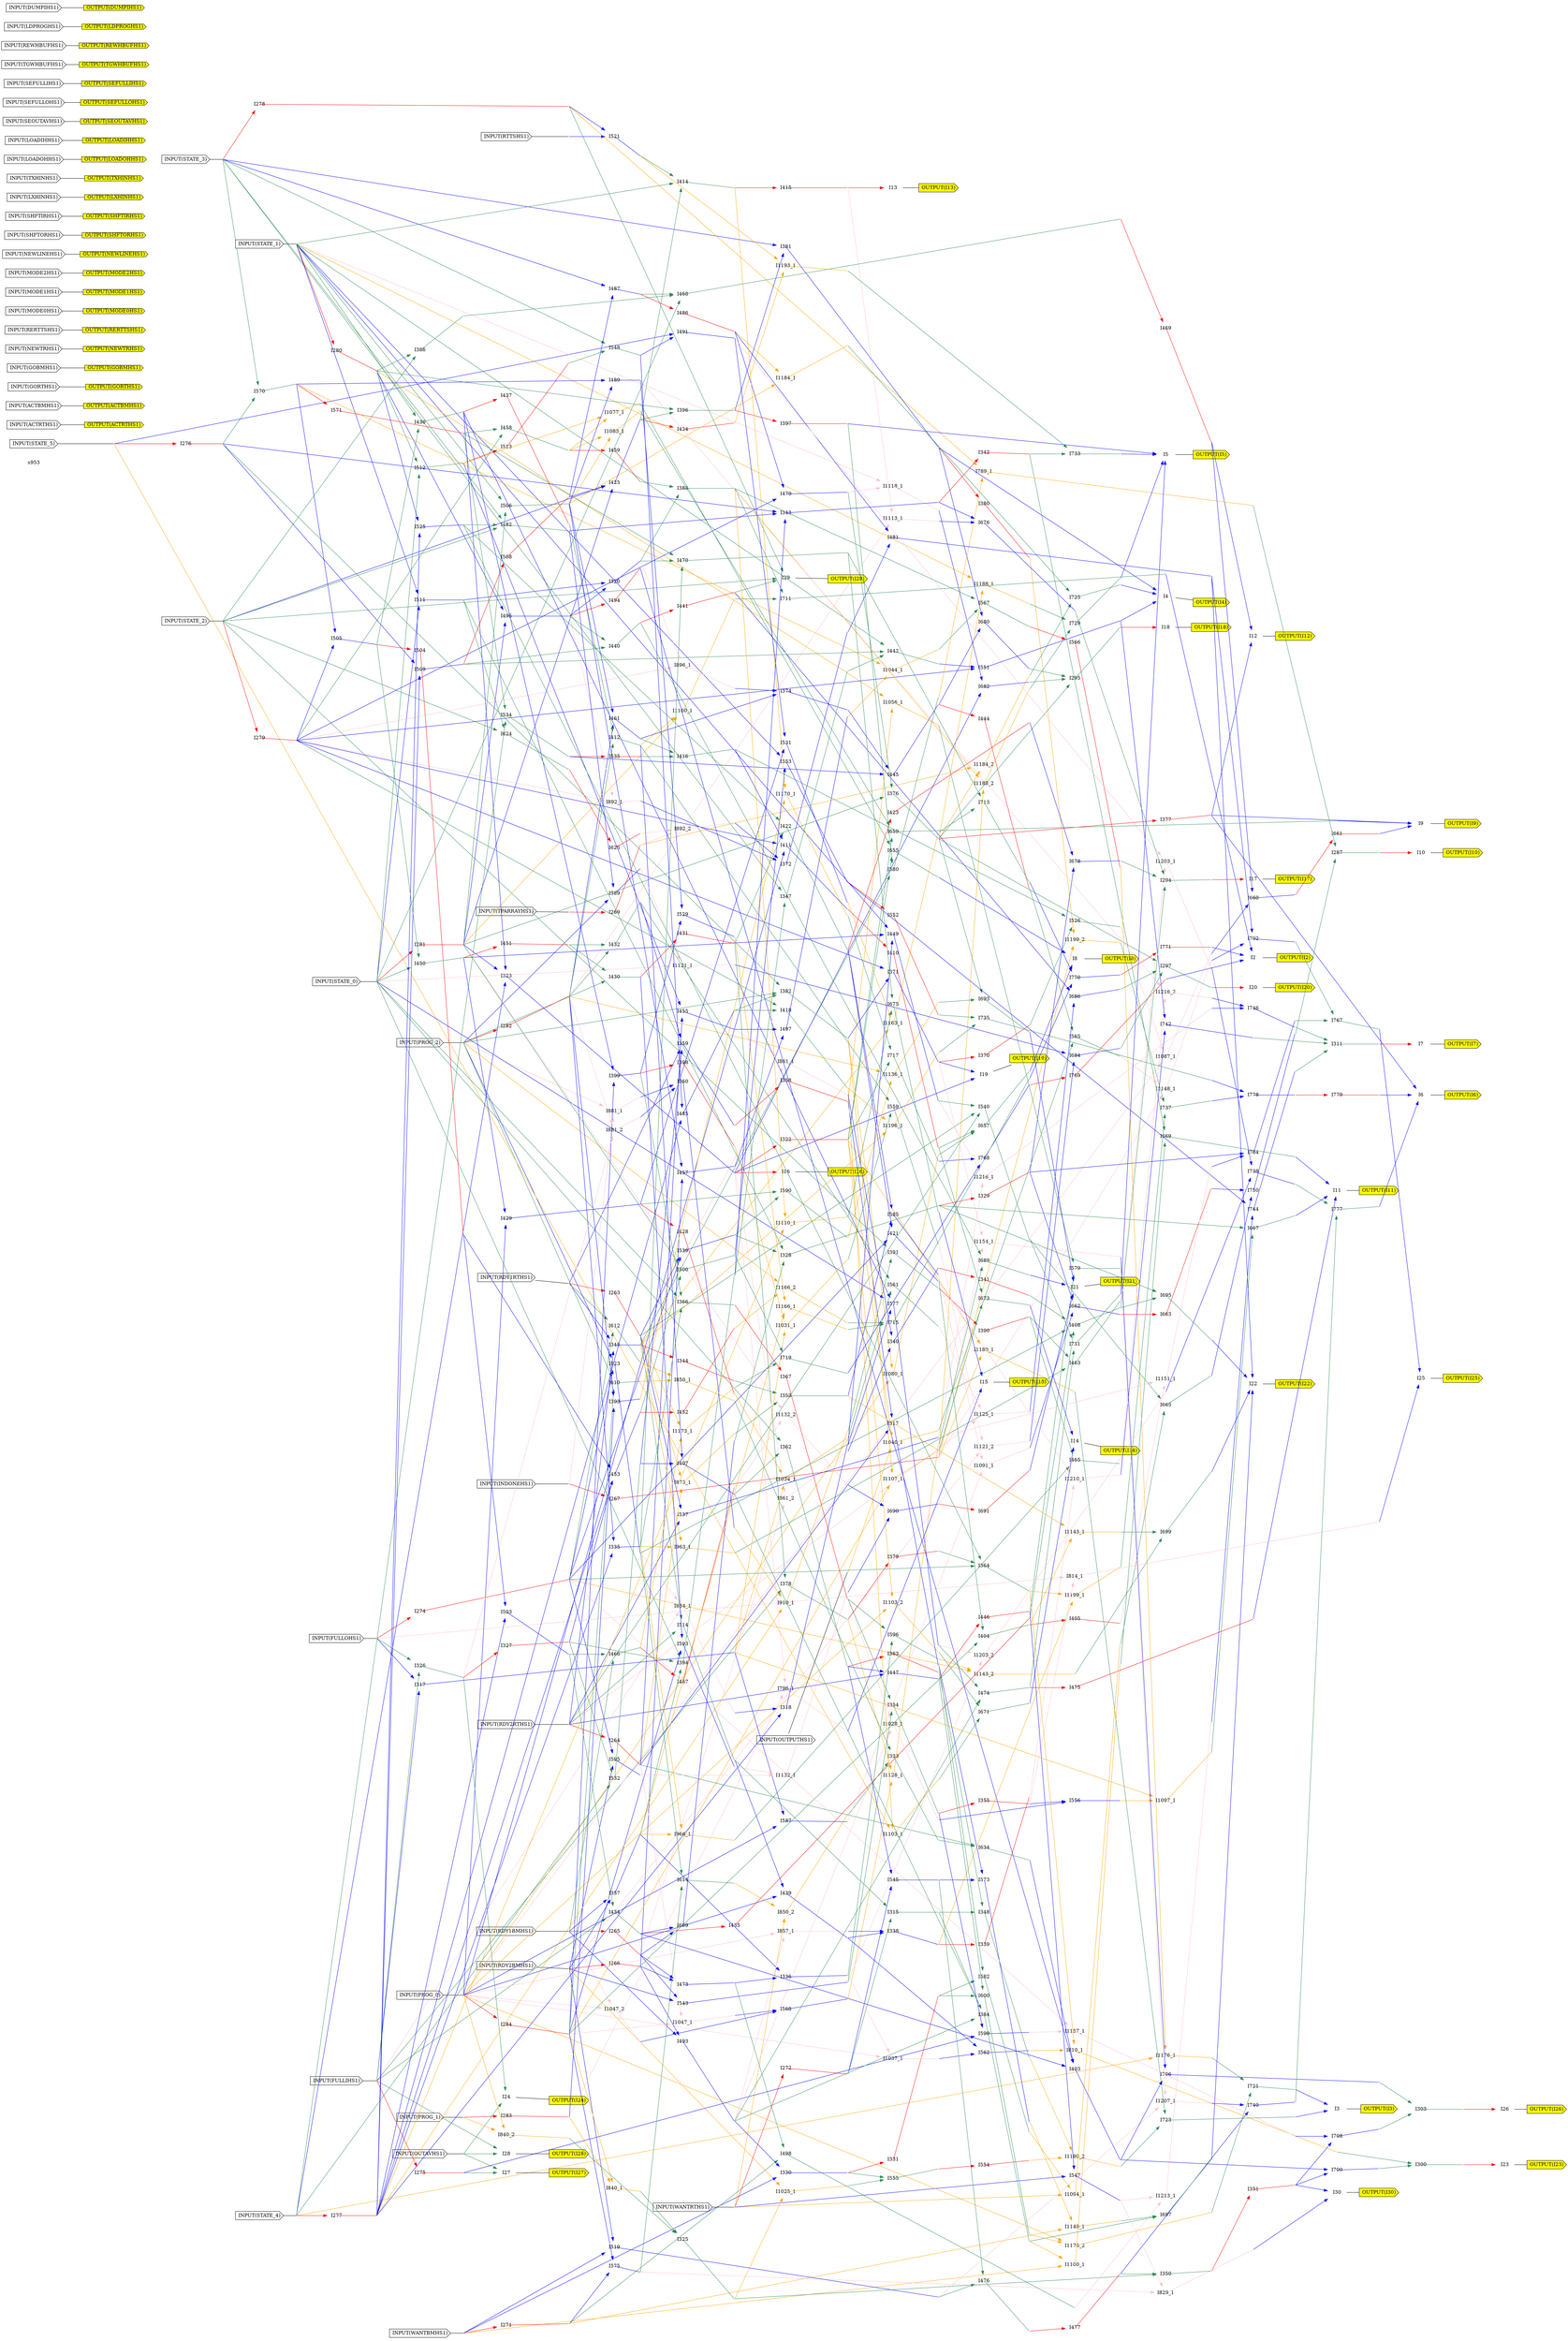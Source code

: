 digraph a
{
	//45 Inputs
	//52 Outputs
	//395 Gates
	overlap = false;
	rankdir = LR;
	splines = false;
	"s953" [color = invis]
	RDY1RTHS1 [label = "INPUT(RDY1RTHS1)" shape = cds style = filled fillcolor = white]
	ORDY1RTHS1 [label = "", fixedsize="false", width=0, height=0, shape=none]
	RDY1RTHS1 -> ORDY1RTHS1 [arrowhead=none]
	RDY2RTHS1 [label = "INPUT(RDY2RTHS1)" shape = cds style = filled fillcolor = white]
	ORDY2RTHS1 [label = "", fixedsize="false", width=0, height=0, shape=none]
	RDY2RTHS1 -> ORDY2RTHS1 [arrowhead=none]
	RDY1BMHS1 [label = "INPUT(RDY1BMHS1)" shape = cds style = filled fillcolor = white]
	ORDY1BMHS1 [label = "", fixedsize="false", width=0, height=0, shape=none]
	RDY1BMHS1 -> ORDY1BMHS1 [arrowhead=none]
	RDY2BMHS1 [label = "INPUT(RDY2BMHS1)" shape = cds style = filled fillcolor = white]
	ORDY2BMHS1 [label = "", fixedsize="false", width=0, height=0, shape=none]
	RDY2BMHS1 -> ORDY2BMHS1 [arrowhead=none]
	INDONEHS1 [label = "INPUT(INDONEHS1)" shape = cds style = filled fillcolor = white]
	OINDONEHS1 [label = "", fixedsize="false", width=0, height=0, shape=none]
	INDONEHS1 -> OINDONEHS1 [arrowhead=none]
	RTTSHS1 [label = "INPUT(RTTSHS1)" shape = cds style = filled fillcolor = white]
	ORTTSHS1 [label = "", fixedsize="false", width=0, height=0, shape=none]
	RTTSHS1 -> ORTTSHS1 [arrowhead=none]
	TPARRAYHS1 [label = "INPUT(TPARRAYHS1)" shape = cds style = filled fillcolor = white]
	OTPARRAYHS1 [label = "", fixedsize="false", width=0, height=0, shape=none]
	TPARRAYHS1 -> OTPARRAYHS1 [arrowhead=none]
	OUTPUTHS1 [label = "INPUT(OUTPUTHS1)" shape = cds style = filled fillcolor = white]
	OOUTPUTHS1 [label = "", fixedsize="false", width=0, height=0, shape=none]
	OUTPUTHS1 -> OOUTPUTHS1 [arrowhead=none]
	WANTBMHS1 [label = "INPUT(WANTBMHS1)" shape = cds style = filled fillcolor = white]
	OWANTBMHS1 [label = "", fixedsize="false", width=0, height=0, shape=none]
	WANTBMHS1 -> OWANTBMHS1 [arrowhead=none]
	WANTRTHS1 [label = "INPUT(WANTRTHS1)" shape = cds style = filled fillcolor = white]
	OWANTRTHS1 [label = "", fixedsize="false", width=0, height=0, shape=none]
	WANTRTHS1 -> OWANTRTHS1 [arrowhead=none]
	OUTAVHS1 [label = "INPUT(OUTAVHS1)" shape = cds style = filled fillcolor = white]
	OOUTAVHS1 [label = "", fixedsize="false", width=0, height=0, shape=none]
	OUTAVHS1 -> OOUTAVHS1 [arrowhead=none]
	FULLOHS1 [label = "INPUT(FULLOHS1)" shape = cds style = filled fillcolor = white]
	OFULLOHS1 [label = "", fixedsize="false", width=0, height=0, shape=none]
	FULLOHS1 -> OFULLOHS1 [arrowhead=none]
	FULLIHS1 [label = "INPUT(FULLIHS1)" shape = cds style = filled fillcolor = white]
	OFULLIHS1 [label = "", fixedsize="false", width=0, height=0, shape=none]
	FULLIHS1 -> OFULLIHS1 [arrowhead=none]
	PROG_2 [label = "INPUT(PROG_2)" shape = cds style = filled fillcolor = white]
	OPROG_2 [label = "", fixedsize="false", width=0, height=0, shape=none]
	PROG_2 -> OPROG_2 [arrowhead=none]
	PROG_1 [label = "INPUT(PROG_1)" shape = cds style = filled fillcolor = white]
	OPROG_1 [label = "", fixedsize="false", width=0, height=0, shape=none]
	PROG_1 -> OPROG_1 [arrowhead=none]
	PROG_0 [label = "INPUT(PROG_0)" shape = cds style = filled fillcolor = white]
	OPROG_0 [label = "", fixedsize="false", width=0, height=0, shape=none]
	PROG_0 -> OPROG_0 [arrowhead=none]
	STATE_5 [label = "INPUT(STATE_5)" shape = cds style = filled fillcolor = white]
	OSTATE_5 [label = "", fixedsize="false", width=0, height=0, shape=none]
	STATE_5 -> OSTATE_5 [arrowhead=none]
	STATE_4 [label = "INPUT(STATE_4)" shape = cds style = filled fillcolor = white]
	OSTATE_4 [label = "", fixedsize="false", width=0, height=0, shape=none]
	STATE_4 -> OSTATE_4 [arrowhead=none]
	STATE_3 [label = "INPUT(STATE_3)" shape = cds style = filled fillcolor = white]
	OSTATE_3 [label = "", fixedsize="false", width=0, height=0, shape=none]
	STATE_3 -> OSTATE_3 [arrowhead=none]
	STATE_2 [label = "INPUT(STATE_2)" shape = cds style = filled fillcolor = white]
	OSTATE_2 [label = "", fixedsize="false", width=0, height=0, shape=none]
	STATE_2 -> OSTATE_2 [arrowhead=none]
	STATE_1 [label = "INPUT(STATE_1)" shape = cds style = filled fillcolor = white]
	OSTATE_1 [label = "", fixedsize="false", width=0, height=0, shape=none]
	STATE_1 -> OSTATE_1 [arrowhead=none]
	STATE_0 [label = "INPUT(STATE_0)" shape = cds style = filled fillcolor = white]
	OSTATE_0 [label = "", fixedsize="false", width=0, height=0, shape=none]
	STATE_0 -> OSTATE_0 [arrowhead=none]
	ACTRTHS1 [label = "INPUT(ACTRTHS1)" shape = cds style = filled fillcolor = white]
	OACTRTHS1 [label = "", fixedsize="false", width=0, height=0, shape=none]
	ACTRTHS1 -> OACTRTHS1 [arrowhead=none]
	ACTBMHS1 [label = "INPUT(ACTBMHS1)" shape = cds style = filled fillcolor = white]
	OACTBMHS1 [label = "", fixedsize="false", width=0, height=0, shape=none]
	ACTBMHS1 -> OACTBMHS1 [arrowhead=none]
	GORTHS1 [label = "INPUT(GORTHS1)" shape = cds style = filled fillcolor = white]
	OGORTHS1 [label = "", fixedsize="false", width=0, height=0, shape=none]
	GORTHS1 -> OGORTHS1 [arrowhead=none]
	GOBMHS1 [label = "INPUT(GOBMHS1)" shape = cds style = filled fillcolor = white]
	OGOBMHS1 [label = "", fixedsize="false", width=0, height=0, shape=none]
	GOBMHS1 -> OGOBMHS1 [arrowhead=none]
	NEWTRHS1 [label = "INPUT(NEWTRHS1)" shape = cds style = filled fillcolor = white]
	ONEWTRHS1 [label = "", fixedsize="false", width=0, height=0, shape=none]
	NEWTRHS1 -> ONEWTRHS1 [arrowhead=none]
	RERTTSHS1 [label = "INPUT(RERTTSHS1)" shape = cds style = filled fillcolor = white]
	ORERTTSHS1 [label = "", fixedsize="false", width=0, height=0, shape=none]
	RERTTSHS1 -> ORERTTSHS1 [arrowhead=none]
	MODE0HS1 [label = "INPUT(MODE0HS1)" shape = cds style = filled fillcolor = white]
	OMODE0HS1 [label = "", fixedsize="false", width=0, height=0, shape=none]
	MODE0HS1 -> OMODE0HS1 [arrowhead=none]
	MODE1HS1 [label = "INPUT(MODE1HS1)" shape = cds style = filled fillcolor = white]
	OMODE1HS1 [label = "", fixedsize="false", width=0, height=0, shape=none]
	MODE1HS1 -> OMODE1HS1 [arrowhead=none]
	MODE2HS1 [label = "INPUT(MODE2HS1)" shape = cds style = filled fillcolor = white]
	OMODE2HS1 [label = "", fixedsize="false", width=0, height=0, shape=none]
	MODE2HS1 -> OMODE2HS1 [arrowhead=none]
	NEWLINEHS1 [label = "INPUT(NEWLINEHS1)" shape = cds style = filled fillcolor = white]
	ONEWLINEHS1 [label = "", fixedsize="false", width=0, height=0, shape=none]
	NEWLINEHS1 -> ONEWLINEHS1 [arrowhead=none]
	SHFTORHS1 [label = "INPUT(SHFTORHS1)" shape = cds style = filled fillcolor = white]
	OSHFTORHS1 [label = "", fixedsize="false", width=0, height=0, shape=none]
	SHFTORHS1 -> OSHFTORHS1 [arrowhead=none]
	SHFTIRHS1 [label = "INPUT(SHFTIRHS1)" shape = cds style = filled fillcolor = white]
	OSHFTIRHS1 [label = "", fixedsize="false", width=0, height=0, shape=none]
	SHFTIRHS1 -> OSHFTIRHS1 [arrowhead=none]
	LXHINHS1 [label = "INPUT(LXHINHS1)" shape = cds style = filled fillcolor = white]
	OLXHINHS1 [label = "", fixedsize="false", width=0, height=0, shape=none]
	LXHINHS1 -> OLXHINHS1 [arrowhead=none]
	TXHINHS1 [label = "INPUT(TXHINHS1)" shape = cds style = filled fillcolor = white]
	OTXHINHS1 [label = "", fixedsize="false", width=0, height=0, shape=none]
	TXHINHS1 -> OTXHINHS1 [arrowhead=none]
	LOADOHHS1 [label = "INPUT(LOADOHHS1)" shape = cds style = filled fillcolor = white]
	OLOADOHHS1 [label = "", fixedsize="false", width=0, height=0, shape=none]
	LOADOHHS1 -> OLOADOHHS1 [arrowhead=none]
	LOADIHHS1 [label = "INPUT(LOADIHHS1)" shape = cds style = filled fillcolor = white]
	OLOADIHHS1 [label = "", fixedsize="false", width=0, height=0, shape=none]
	LOADIHHS1 -> OLOADIHHS1 [arrowhead=none]
	SEOUTAVHS1 [label = "INPUT(SEOUTAVHS1)" shape = cds style = filled fillcolor = white]
	OSEOUTAVHS1 [label = "", fixedsize="false", width=0, height=0, shape=none]
	SEOUTAVHS1 -> OSEOUTAVHS1 [arrowhead=none]
	SEFULLOHS1 [label = "INPUT(SEFULLOHS1)" shape = cds style = filled fillcolor = white]
	OSEFULLOHS1 [label = "", fixedsize="false", width=0, height=0, shape=none]
	SEFULLOHS1 -> OSEFULLOHS1 [arrowhead=none]
	SEFULLIHS1 [label = "INPUT(SEFULLIHS1)" shape = cds style = filled fillcolor = white]
	OSEFULLIHS1 [label = "", fixedsize="false", width=0, height=0, shape=none]
	SEFULLIHS1 -> OSEFULLIHS1 [arrowhead=none]
	TGWHBUFHS1 [label = "INPUT(TGWHBUFHS1)" shape = cds style = filled fillcolor = white]
	OTGWHBUFHS1 [label = "", fixedsize="false", width=0, height=0, shape=none]
	TGWHBUFHS1 -> OTGWHBUFHS1 [arrowhead=none]
	REWHBUFHS1 [label = "INPUT(REWHBUFHS1)" shape = cds style = filled fillcolor = white]
	OREWHBUFHS1 [label = "", fixedsize="false", width=0, height=0, shape=none]
	REWHBUFHS1 -> OREWHBUFHS1 [arrowhead=none]
	LDPROGHS1 [label = "INPUT(LDPROGHS1)" shape = cds style = filled fillcolor = white]
	OLDPROGHS1 [label = "", fixedsize="false", width=0, height=0, shape=none]
	LDPROGHS1 -> OLDPROGHS1 [arrowhead=none]
	DUMPIHS1 [label = "INPUT(DUMPIHS1)" shape = cds style = filled fillcolor = white]
	ODUMPIHS1 [label = "", fixedsize="false", width=0, height=0, shape=none]
	DUMPIHS1 -> ODUMPIHS1 [arrowhead=none]
	OACTRTHS1 [label = "OUTPUT(ACTRTHS1)" shape = cds style = filled fillcolor = yellow]
	OACTBMHS1 [label = "OUTPUT(ACTBMHS1)" shape = cds style = filled fillcolor = yellow]
	OGORTHS1 [label = "OUTPUT(GORTHS1)" shape = cds style = filled fillcolor = yellow]
	OGOBMHS1 [label = "OUTPUT(GOBMHS1)" shape = cds style = filled fillcolor = yellow]
	ONEWTRHS1 [label = "OUTPUT(NEWTRHS1)" shape = cds style = filled fillcolor = yellow]
	ORERTTSHS1 [label = "OUTPUT(RERTTSHS1)" shape = cds style = filled fillcolor = yellow]
	OMODE0HS1 [label = "OUTPUT(MODE0HS1)" shape = cds style = filled fillcolor = yellow]
	OMODE1HS1 [label = "OUTPUT(MODE1HS1)" shape = cds style = filled fillcolor = yellow]
	OMODE2HS1 [label = "OUTPUT(MODE2HS1)" shape = cds style = filled fillcolor = yellow]
	ONEWLINEHS1 [label = "OUTPUT(NEWLINEHS1)" shape = cds style = filled fillcolor = yellow]
	OSHFTORHS1 [label = "OUTPUT(SHFTORHS1)" shape = cds style = filled fillcolor = yellow]
	OSHFTIRHS1 [label = "OUTPUT(SHFTIRHS1)" shape = cds style = filled fillcolor = yellow]
	OLXHINHS1 [label = "OUTPUT(LXHINHS1)" shape = cds style = filled fillcolor = yellow]
	OTXHINHS1 [label = "OUTPUT(TXHINHS1)" shape = cds style = filled fillcolor = yellow]
	OLOADOHHS1 [label = "OUTPUT(LOADOHHS1)" shape = cds style = filled fillcolor = yellow]
	OLOADIHHS1 [label = "OUTPUT(LOADIHHS1)" shape = cds style = filled fillcolor = yellow]
	OSEOUTAVHS1 [label = "OUTPUT(SEOUTAVHS1)" shape = cds style = filled fillcolor = yellow]
	OSEFULLOHS1 [label = "OUTPUT(SEFULLOHS1)" shape = cds style = filled fillcolor = yellow]
	OSEFULLIHS1 [label = "OUTPUT(SEFULLIHS1)" shape = cds style = filled fillcolor = yellow]
	OTGWHBUFHS1 [label = "OUTPUT(TGWHBUFHS1)" shape = cds style = filled fillcolor = yellow]
	OREWHBUFHS1 [label = "OUTPUT(REWHBUFHS1)" shape = cds style = filled fillcolor = yellow]
	OLDPROGHS1 [label = "OUTPUT(LDPROGHS1)" shape = cds style = filled fillcolor = yellow]
	ODUMPIHS1 [label = "OUTPUT(DUMPIHS1)" shape = cds style = filled fillcolor = yellow]
	OI16 [label = "OUTPUT(I16)" shape = cds style = filled fillcolor = yellow]
	OI13 [label = "OUTPUT(I13)" shape = cds style = filled fillcolor = yellow]
	OI18 [label = "OUTPUT(I18)" shape = cds style = filled fillcolor = yellow]
	OI20 [label = "OUTPUT(I20)" shape = cds style = filled fillcolor = yellow]
	OI17 [label = "OUTPUT(I17)" shape = cds style = filled fillcolor = yellow]
	OI7 [label = "OUTPUT(I7)" shape = cds style = filled fillcolor = yellow]
	OI10 [label = "OUTPUT(I10)" shape = cds style = filled fillcolor = yellow]
	OI23 [label = "OUTPUT(I23)" shape = cds style = filled fillcolor = yellow]
	OI26 [label = "OUTPUT(I26)" shape = cds style = filled fillcolor = yellow]
	OI19 [label = "OUTPUT(I19)" shape = cds style = filled fillcolor = yellow]
	OI12 [label = "OUTPUT(I12)" shape = cds style = filled fillcolor = yellow]
	OI15 [label = "OUTPUT(I15)" shape = cds style = filled fillcolor = yellow]
	OI4 [label = "OUTPUT(I4)" shape = cds style = filled fillcolor = yellow]
	OI5 [label = "OUTPUT(I5)" shape = cds style = filled fillcolor = yellow]
	OI8 [label = "OUTPUT(I8)" shape = cds style = filled fillcolor = yellow]
	OI14 [label = "OUTPUT(I14)" shape = cds style = filled fillcolor = yellow]
	OI21 [label = "OUTPUT(I21)" shape = cds style = filled fillcolor = yellow]
	OI2 [label = "OUTPUT(I2)" shape = cds style = filled fillcolor = yellow]
	OI9 [label = "OUTPUT(I9)" shape = cds style = filled fillcolor = yellow]
	OI11 [label = "OUTPUT(I11)" shape = cds style = filled fillcolor = yellow]
	OI3 [label = "OUTPUT(I3)" shape = cds style = filled fillcolor = yellow]
	OI22 [label = "OUTPUT(I22)" shape = cds style = filled fillcolor = yellow]
	OI30 [label = "OUTPUT(I30)" shape = cds style = filled fillcolor = yellow]
	OI6 [label = "OUTPUT(I6)" shape = cds style = filled fillcolor = yellow]
	OI25 [label = "OUTPUT(I25)" shape = cds style = filled fillcolor = yellow]
	OI28 [label = "OUTPUT(I28)" shape = cds style = filled fillcolor = yellow]
	OI27 [label = "OUTPUT(I27)" shape = cds style = filled fillcolor = yellow]
	OI24 [label = "OUTPUT(I24)" shape = cds style = filled fillcolor = yellow]
	OI29 [label = "OUTPUT(I29)" shape = cds style = filled fillcolor = yellow]
	I265 [label = "I265" shape = none fillcolor = red image="NOT.png"];
	OI265 [label = "", fixedsize="false", width=0, height=0, shape=none]
	I265 -> OI265 [arrowhead=none color = red tailclip=false]
	ORDY1BMHS1 -> I265 [color = red];
	I266 [label = "I266" shape = none fillcolor = red image="NOT.png"];
	OI266 [label = "", fixedsize="false", width=0, height=0, shape=none]
	I266 -> OI266 [arrowhead=none color = red tailclip=false]
	ORDY2BMHS1 -> I266 [color = red];
	I263 [label = "I263" shape = none fillcolor = red image="NOT.png"];
	OI263 [label = "", fixedsize="false", width=0, height=0, shape=none]
	I263 -> OI263 [arrowhead=none color = red tailclip=false]
	ORDY1RTHS1 -> I263 [color = red];
	I264 [label = "I264" shape = none fillcolor = red image="NOT.png"];
	OI264 [label = "", fixedsize="false", width=0, height=0, shape=none]
	I264 -> OI264 [arrowhead=none color = red tailclip=false]
	ORDY2RTHS1 -> I264 [color = red];
	I271 [label = "I271" shape = none fillcolor = red image="NOT.png"];
	OI271 [label = "", fixedsize="false", width=0, height=0, shape=none]
	I271 -> OI271 [arrowhead=none color = red tailclip=false]
	OWANTBMHS1 -> I271 [color = red];
	I272 [label = "I272" shape = none fillcolor = red image="NOT.png"];
	OI272 [label = "", fixedsize="false", width=0, height=0, shape=none]
	I272 -> OI272 [arrowhead=none color = red tailclip=false]
	OWANTRTHS1 -> I272 [color = red];
	I284 [label = "I284" shape = none fillcolor = red image="NOT.png"];
	OI284 [label = "", fixedsize="false", width=0, height=0, shape=none]
	I284 -> OI284 [arrowhead=none color = red tailclip=false]
	OPROG_0 -> I284 [color = red];
	I283 [label = "I283" shape = none fillcolor = red image="NOT.png"];
	OI283 [label = "", fixedsize="false", width=0, height=0, shape=none]
	I283 -> OI283 [arrowhead=none color = red tailclip=false]
	OPROG_1 -> I283 [color = red];
	I282 [label = "I282" shape = none fillcolor = red image="NOT.png"];
	OI282 [label = "", fixedsize="false", width=0, height=0, shape=none]
	I282 -> OI282 [arrowhead=none color = red tailclip=false]
	OPROG_2 -> I282 [color = red];
	I275 [label = "I275" shape = none fillcolor = red image="NOT.png"];
	OI275 [label = "", fixedsize="false", width=0, height=0, shape=none]
	I275 -> OI275 [arrowhead=none color = red tailclip=false]
	OFULLIHS1 -> I275 [color = red];
	I274 [label = "I274" shape = none fillcolor = red image="NOT.png"];
	OI274 [label = "", fixedsize="false", width=0, height=0, shape=none]
	I274 -> OI274 [arrowhead=none color = red tailclip=false]
	OFULLOHS1 -> I274 [color = red];
	I281 [label = "I281" shape = none fillcolor = red image="NOT.png"];
	OI281 [label = "", fixedsize="false", width=0, height=0, shape=none]
	I281 -> OI281 [arrowhead=none color = red tailclip=false]
	OSTATE_0 -> I281 [color = red];
	I280 [label = "I280" shape = none fillcolor = red image="NOT.png"];
	OI280 [label = "", fixedsize="false", width=0, height=0, shape=none]
	I280 -> OI280 [arrowhead=none color = red tailclip=false]
	OSTATE_1 -> I280 [color = red];
	I279 [label = "I279" shape = none fillcolor = red image="NOT.png"];
	OI279 [label = "", fixedsize="false", width=0, height=0, shape=none]
	I279 -> OI279 [arrowhead=none color = red tailclip=false]
	OSTATE_2 -> I279 [color = red];
	I278 [label = "I278" shape = none fillcolor = red image="NOT.png"];
	OI278 [label = "", fixedsize="false", width=0, height=0, shape=none]
	I278 -> OI278 [arrowhead=none color = red tailclip=false]
	OSTATE_3 -> I278 [color = red];
	I277 [label = "I277" shape = none fillcolor = red image="NOT.png"];
	OI277 [label = "", fixedsize="false", width=0, height=0, shape=none]
	I277 -> OI277 [arrowhead=none color = red tailclip=false]
	OSTATE_4 -> I277 [color = red];
	I276 [label = "I276" shape = none fillcolor = red image="NOT.png"];
	OI276 [label = "", fixedsize="false", width=0, height=0, shape=none]
	I276 -> OI276 [arrowhead=none color = red tailclip=false]
	OSTATE_5 -> I276 [color = red];
	I269 [label = "I269" shape = none fillcolor = red image="NOT.png"];
	OI269 [label = "", fixedsize="false", width=0, height=0, shape=none]
	I269 -> OI269 [arrowhead=none color = red tailclip=false]
	OTPARRAYHS1 -> I269 [color = red];
	I267 [label = "I267" shape = none fillcolor = red image="NOT.png"];
	OI267 [label = "", fixedsize="false", width=0, height=0, shape=none]
	I267 -> OI267 [arrowhead=none color = red tailclip=false]
	OINDONEHS1 -> I267 [color = red];
	I344 [label = "I344" shape = none fillcolor = red image="NOT.png"];
	OI344 [label = "", fixedsize="false", width=0, height=0, shape=none]
	I344 -> OI344 [arrowhead=none color = red tailclip=false]
	OI345 -> I344 [color = red];
	I327 [label = "I327" shape = none fillcolor = red image="NOT.png"];
	OI327 [label = "", fixedsize="false", width=0, height=0, shape=none]
	I327 -> OI327 [arrowhead=none color = red tailclip=false]
	OI326 -> I327 [color = red];
	I625 [label = "I625" shape = none fillcolor = red image="NOT.png"];
	OI625 [label = "", fixedsize="false", width=0, height=0, shape=none]
	I625 -> OI625 [arrowhead=none color = red tailclip=false]
	OI624 -> I625 [color = red];
	I494 [label = "I494" shape = none fillcolor = red image="NOT.png"];
	OI494 [label = "", fixedsize="false", width=0, height=0, shape=none]
	I494 -> OI494 [arrowhead=none color = red tailclip=false]
	OI495 -> I494 [color = red];
	I513 [label = "I513" shape = none fillcolor = red image="NOT.png"];
	OI513 [label = "", fixedsize="false", width=0, height=0, shape=none]
	I513 -> OI513 [arrowhead=none color = red tailclip=false]
	OI512 -> I513 [color = red];
	I508 [label = "I508" shape = none fillcolor = red image="NOT.png"];
	OI508 [label = "", fixedsize="false", width=0, height=0, shape=none]
	I508 -> OI508 [arrowhead=none color = red tailclip=false]
	OI509 -> I508 [color = red];
	I571 [label = "I571" shape = none fillcolor = red image="NOT.png"];
	OI571 [label = "", fixedsize="false", width=0, height=0, shape=none]
	I571 -> OI571 [arrowhead=none color = red tailclip=false]
	OI570 -> I571 [color = red];
	I331 [label = "I331" shape = none fillcolor = red image="NOT.png"];
	OI331 [label = "", fixedsize="false", width=0, height=0, shape=none]
	I331 -> OI331 [arrowhead=none color = red tailclip=false]
	OI330 -> I331 [color = red];
	I441 [label = "I441" shape = none fillcolor = red image="NOT.png"];
	OI441 [label = "", fixedsize="false", width=0, height=0, shape=none]
	I441 -> OI441 [arrowhead=none color = red tailclip=false]
	OI440 -> I441 [color = red];
	I504 [label = "I504" shape = none fillcolor = red image="NOT.png"];
	OI504 [label = "", fixedsize="false", width=0, height=0, shape=none]
	I504 -> OI504 [arrowhead=none color = red tailclip=false]
	OI505 -> I504 [color = red];
	I339 [label = "I339" shape = none fillcolor = red image="NOT.png"];
	OI339 [label = "", fixedsize="false", width=0, height=0, shape=none]
	I339 -> OI339 [arrowhead=none color = red tailclip=false]
	OI338 -> I339 [color = red];
	I342 [label = "I342" shape = none fillcolor = red image="NOT.png"];
	OI342 [label = "", fixedsize="false", width=0, height=0, shape=none]
	I342 -> OI342 [arrowhead=none color = red tailclip=false]
	OI343 -> I342 [color = red];
	I424 [label = "I424" shape = none fillcolor = red image="NOT.png"];
	OI424 [label = "", fixedsize="false", width=0, height=0, shape=none]
	I424 -> OI424 [arrowhead=none color = red tailclip=false]
	OI425 -> I424 [color = red];
	I486 [label = "I486" shape = none fillcolor = red image="NOT.png"];
	OI486 [label = "", fixedsize="false", width=0, height=0, shape=none]
	I486 -> OI486 [arrowhead=none color = red tailclip=false]
	OI487 -> I486 [color = red];
	I437 [label = "I437" shape = none fillcolor = red image="NOT.png"];
	OI437 [label = "", fixedsize="false", width=0, height=0, shape=none]
	I437 -> OI437 [arrowhead=none color = red tailclip=false]
	OI436 -> I437 [color = red];
	I451 [label = "I451" shape = none fillcolor = red image="NOT.png"];
	OI451 [label = "", fixedsize="false", width=0, height=0, shape=none]
	I451 -> OI451 [arrowhead=none color = red tailclip=false]
	OI450 -> I451 [color = red];
	I459 [label = "I459" shape = none fillcolor = red image="NOT.png"];
	OI459 [label = "", fixedsize="false", width=0, height=0, shape=none]
	I459 -> OI459 [arrowhead=none color = red tailclip=false]
	OI458 -> I459 [color = red];
	I535 [label = "I535" shape = none fillcolor = red image="NOT.png"];
	OI535 [label = "", fixedsize="false", width=0, height=0, shape=none]
	I535 -> OI535 [arrowhead=none color = red tailclip=false]
	OI534 -> I535 [color = red];
	I554 [label = "I554" shape = none fillcolor = red image="NOT.png"];
	OI554 [label = "", fixedsize="false", width=0, height=0, shape=none]
	I554 -> OI554 [arrowhead=none color = red tailclip=false]
	OI555 -> I554 [color = red];
	I390 [label = "I390" shape = none fillcolor = red image="NOT.png"];
	OI390 [label = "", fixedsize="false", width=0, height=0, shape=none]
	I390 -> OI390 [arrowhead=none color = red tailclip=false]
	OI391 -> I390 [color = red];
	I341 [label = "I341" shape = none fillcolor = red image="NOT.png"];
	OI341 [label = "", fixedsize="false", width=0, height=0, shape=none]
	I341 -> OI341 [arrowhead=none color = red tailclip=false]
	OI340 -> I341 [color = red];
	I397 [label = "I397" shape = none fillcolor = red image="NOT.png"];
	OI397 [label = "", fixedsize="false", width=0, height=0, shape=none]
	I397 -> OI397 [arrowhead=none color = red tailclip=false]
	OI396 -> I397 [color = red];
	I415 [label = "I415" shape = none fillcolor = red image="NOT.png"];
	OI415 [label = "", fixedsize="false", width=0, height=0, shape=none]
	I415 -> OI415 [arrowhead=none color = red tailclip=false]
	OI414 -> I415 [color = red];
	I469 [label = "I469" shape = none fillcolor = red image="NOT.png"];
	OI469 [label = "", fixedsize="false", width=0, height=0, shape=none]
	I469 -> OI469 [arrowhead=none color = red tailclip=false]
	OI468 -> I469 [color = red];
	I16 [label = "I16" shape = none fillcolor = red image="NOT.png"];
	I16 -> OI16 [arrowhead=none color = black]
	OI323 -> I16 [color = red];
	I322 [label = "I322" shape = none fillcolor = red image="NOT.png"];
	OI322 [label = "", fixedsize="false", width=0, height=0, shape=none]
	I322 -> OI322 [arrowhead=none color = red tailclip=false]
	OI323 -> I322 [color = red];
	I398 [label = "I398" shape = none fillcolor = red image="NOT.png"];
	OI398 [label = "", fixedsize="false", width=0, height=0, shape=none]
	I398 -> OI398 [arrowhead=none color = red tailclip=false]
	OI399 -> I398 [color = red];
	I428 [label = "I428" shape = none fillcolor = red image="NOT.png"];
	OI428 [label = "", fixedsize="false", width=0, height=0, shape=none]
	I428 -> OI428 [arrowhead=none color = red tailclip=false]
	OI429 -> I428 [color = red];
	I452 [label = "I452" shape = none fillcolor = red image="NOT.png"];
	OI452 [label = "", fixedsize="false", width=0, height=0, shape=none]
	I452 -> OI452 [arrowhead=none color = red tailclip=false]
	OI453 -> I452 [color = red];
	I444 [label = "I444" shape = none fillcolor = red image="NOT.png"];
	OI444 [label = "", fixedsize="false", width=0, height=0, shape=none]
	I444 -> OI444 [arrowhead=none color = red tailclip=false]
	OI445 -> I444 [color = red];
	I380 [label = "I380" shape = none fillcolor = red image="NOT.png"];
	OI380 [label = "", fixedsize="false", width=0, height=0, shape=none]
	I380 -> OI380 [arrowhead=none color = red tailclip=false]
	OI381 -> I380 [color = red];
	I13 [label = "I13" shape = none fillcolor = red image="NOT.png"];
	I13 -> OI13 [arrowhead=none color = black]
	OI415 -> I13 [color = red];
	I367 [label = "I367" shape = none fillcolor = red image="NOT.png"];
	OI367 [label = "", fixedsize="false", width=0, height=0, shape=none]
	I367 -> OI367 [arrowhead=none color = red tailclip=false]
	OI366 -> I367 [color = red];
	I475 [label = "I475" shape = none fillcolor = red image="NOT.png"];
	OI475 [label = "", fixedsize="false", width=0, height=0, shape=none]
	I475 -> OI475 [arrowhead=none color = red tailclip=false]
	OI474 -> I475 [color = red];
	I431 [label = "I431" shape = none fillcolor = red image="NOT.png"];
	OI431 [label = "", fixedsize="false", width=0, height=0, shape=none]
	I431 -> OI431 [arrowhead=none color = red tailclip=false]
	OI430 -> I431 [color = red];
	I435 [label = "I435" shape = none fillcolor = red image="NOT.png"];
	OI435 [label = "", fixedsize="false", width=0, height=0, shape=none]
	I435 -> OI435 [arrowhead=none color = red tailclip=false]
	OI434 -> I435 [color = red];
	I467 [label = "I467" shape = none fillcolor = red image="NOT.png"];
	OI467 [label = "", fixedsize="false", width=0, height=0, shape=none]
	I467 -> OI467 [arrowhead=none color = red tailclip=false]
	OI466 -> I467 [color = red];
	I370 [label = "I370" shape = none fillcolor = red image="NOT.png"];
	OI370 [label = "", fixedsize="false", width=0, height=0, shape=none]
	I370 -> OI370 [arrowhead=none color = red tailclip=false]
	OI371 -> I370 [color = red];
	I377 [label = "I377" shape = none fillcolor = red image="NOT.png"];
	OI377 [label = "", fixedsize="false", width=0, height=0, shape=none]
	I377 -> OI377 [arrowhead=none color = red tailclip=false]
	OI376 -> I377 [color = red];
	I358 [label = "I358" shape = none fillcolor = red image="NOT.png"];
	OI358 [label = "", fixedsize="false", width=0, height=0, shape=none]
	I358 -> OI358 [arrowhead=none color = red tailclip=false]
	OI359 -> I358 [color = red];
	I552 [label = "I552" shape = none fillcolor = red image="NOT.png"];
	OI552 [label = "", fixedsize="false", width=0, height=0, shape=none]
	I552 -> OI552 [arrowhead=none color = red tailclip=false]
	OI553 -> I552 [color = red];
	I566 [label = "I566" shape = none fillcolor = red image="NOT.png"];
	OI566 [label = "", fixedsize="false", width=0, height=0, shape=none]
	I566 -> OI566 [arrowhead=none color = red tailclip=false]
	OI567 -> I566 [color = red];
	I410 [label = "I410" shape = none fillcolor = red image="NOT.png"];
	OI410 [label = "", fixedsize="false", width=0, height=0, shape=none]
	I410 -> OI410 [arrowhead=none color = red tailclip=false]
	OI411 -> I410 [color = red];
	I355 [label = "I355" shape = none fillcolor = red image="NOT.png"];
	OI355 [label = "", fixedsize="false", width=0, height=0, shape=none]
	I355 -> OI355 [arrowhead=none color = red tailclip=false]
	OI354 -> I355 [color = red];
	I363 [label = "I363" shape = none fillcolor = red image="NOT.png"];
	OI363 [label = "", fixedsize="false", width=0, height=0, shape=none]
	I363 -> OI363 [arrowhead=none color = red tailclip=false]
	OI362 -> I363 [color = red];
	I379 [label = "I379" shape = none fillcolor = red image="NOT.png"];
	OI379 [label = "", fixedsize="false", width=0, height=0, shape=none]
	I379 -> OI379 [arrowhead=none color = red tailclip=false]
	OI378 -> I379 [color = red];
	I423 [label = "I423" shape = none fillcolor = red image="NOT.png"];
	OI423 [label = "", fixedsize="false", width=0, height=0, shape=none]
	I423 -> OI423 [arrowhead=none color = red tailclip=false]
	OI422 -> I423 [color = red];
	I329 [label = "I329" shape = none fillcolor = red image="NOT.png"];
	OI329 [label = "", fixedsize="false", width=0, height=0, shape=none]
	I329 -> OI329 [arrowhead=none color = red tailclip=false]
	OI328 -> I329 [color = red];
	I18 [label = "I18" shape = none fillcolor = red image="NOT.png"];
	I18 -> OI18 [arrowhead=none color = black]
	OI295 -> I18 [color = red];
	I446 [label = "I446" shape = none fillcolor = red image="NOT.png"];
	OI446 [label = "", fixedsize="false", width=0, height=0, shape=none]
	I446 -> OI446 [arrowhead=none color = red tailclip=false]
	OI447 -> I446 [color = red];
	I771 [label = "I771" shape = none fillcolor = red image="NOT.png"];
	OI771 [label = "", fixedsize="false", width=0, height=0, shape=none]
	I771 -> OI771 [arrowhead=none color = red tailclip=false]
	OI770 -> I771 [color = red];
	I691 [label = "I691" shape = none fillcolor = red image="NOT.png"];
	OI691 [label = "", fixedsize="false", width=0, height=0, shape=none]
	I691 -> OI691 [arrowhead=none color = red tailclip=false]
	OI690 -> I691 [color = red];
	I769 [label = "I769" shape = none fillcolor = red image="NOT.png"];
	OI769 [label = "", fixedsize="false", width=0, height=0, shape=none]
	I769 -> OI769 [arrowhead=none color = red tailclip=false]
	OI768 -> I769 [color = red];
	I477 [label = "I477" shape = none fillcolor = red image="NOT.png"];
	OI477 [label = "", fixedsize="false", width=0, height=0, shape=none]
	I477 -> OI477 [arrowhead=none color = red tailclip=false]
	OI476 -> I477 [color = red];
	I405 [label = "I405" shape = none fillcolor = red image="NOT.png"];
	OI405 [label = "", fixedsize="false", width=0, height=0, shape=none]
	I405 -> OI405 [arrowhead=none color = red tailclip=false]
	OI404 -> I405 [color = red];
	I661 [label = "I661" shape = none fillcolor = red image="NOT.png"];
	OI661 [label = "", fixedsize="false", width=0, height=0, shape=none]
	I661 -> OI661 [arrowhead=none color = red tailclip=false]
	OI660 -> I661 [color = red];
	I20 [label = "I20" shape = none fillcolor = red image="NOT.png"];
	I20 -> OI20 [arrowhead=none color = black]
	OI297 -> I20 [color = red];
	I663 [label = "I663" shape = none fillcolor = red image="NOT.png"];
	OI663 [label = "", fixedsize="false", width=0, height=0, shape=none]
	I663 -> OI663 [arrowhead=none color = red tailclip=false]
	OI662 -> I663 [color = red];
	I17 [label = "I17" shape = none fillcolor = red image="NOT.png"];
	I17 -> OI17 [arrowhead=none color = black]
	OI294 -> I17 [color = red];
	I351 [label = "I351" shape = none fillcolor = red image="NOT.png"];
	OI351 [label = "", fixedsize="false", width=0, height=0, shape=none]
	I351 -> OI351 [arrowhead=none color = red tailclip=false]
	OI350 -> I351 [color = red];
	I779 [label = "I779" shape = none fillcolor = red image="NOT.png"];
	OI779 [label = "", fixedsize="false", width=0, height=0, shape=none]
	I779 -> OI779 [arrowhead=none color = red tailclip=false]
	OI778 -> I779 [color = red];
	I7 [label = "I7" shape = none fillcolor = red image="NOT.png"];
	I7 -> OI7 [arrowhead=none color = black]
	OI311 -> I7 [color = red];
	I10 [label = "I10" shape = none fillcolor = red image="NOT.png"];
	I10 -> OI10 [arrowhead=none color = black]
	OI287 -> I10 [color = red];
	I23 [label = "I23" shape = none fillcolor = red image="NOT.png"];
	I23 -> OI23 [arrowhead=none color = black]
	OI300 -> I23 [color = red];
	I26 [label = "I26" shape = none fillcolor = red image="NOT.png"];
	I26 -> OI26 [arrowhead=none color = black]
	OI303 -> I26 [color = red];
	I840_2 [label = "I840_2" shape = none fillcolor = orange image="AND.png"];
	OI840_2 [label = "", fixedsize="false", width=0, height=0, shape=none]
	I840_2 -> OI840_2 [arrowhead=none color = orange tailclip=false]
	OPROG_1 -> I840_2 [color = orange];
	OPROG_0 -> I840_2 [color = orange];
	I873_1 [label = "I873_1" shape = none fillcolor = orange image="AND.png"];
	OI873_1 [label = "", fixedsize="false", width=0, height=0, shape=none]
	I873_1 -> OI873_1 [arrowhead=none color = orange tailclip=false]
	OI263 -> I873_1 [color = orange];
	OI264 -> I873_1 [color = orange];
	I840_1 [label = "I840_1" shape = none fillcolor = orange image="AND.png"];
	OI840_1 [label = "", fixedsize="false", width=0, height=0, shape=none]
	I840_1 -> OI840_1 [arrowhead=none color = orange tailclip=false]
	OI283 -> I840_1 [color = orange];
	OI284 -> I840_1 [color = orange];
	I850_1 [label = "I850_1" shape = none fillcolor = orange image="AND.png"];
	OI850_1 [label = "", fixedsize="false", width=0, height=0, shape=none]
	I850_1 -> OI850_1 [arrowhead=none color = orange tailclip=false]
	OI610 -> I850_1 [color = orange];
	OI612 -> I850_1 [color = orange];
	I963_1 [label = "I963_1" shape = none fillcolor = orange image="AND.png"];
	OI963_1 [label = "", fixedsize="false", width=0, height=0, shape=none]
	I963_1 -> OI963_1 [arrowhead=none color = orange tailclip=false]
	OI335 -> I963_1 [color = orange];
	OI345 -> I963_1 [color = orange];
	I966_1 [label = "I966_1" shape = none fillcolor = orange image="AND.png"];
	OI966_1 [label = "", fixedsize="false", width=0, height=0, shape=none]
	I966_1 -> OI966_1 [arrowhead=none color = orange tailclip=false]
	OI335 -> I966_1 [color = orange];
	OI357 -> I966_1 [color = orange];
	I1025_1 [label = "I1025_1" shape = none fillcolor = orange image="AND.png"];
	OI1025_1 [label = "", fixedsize="false", width=0, height=0, shape=none]
	I1025_1 -> OI1025_1 [arrowhead=none color = orange tailclip=false]
	ORDY2BMHS1 -> I1025_1 [color = orange];
	OI325 -> I1025_1 [color = orange];
	I910_1 [label = "I910_1" shape = none fillcolor = orange image="AND.png"];
	OI910_1 [label = "", fixedsize="false", width=0, height=0, shape=none]
	I910_1 -> OI910_1 [arrowhead=none color = orange tailclip=false]
	OI277 -> I910_1 [color = orange];
	OI360 -> I910_1 [color = orange];
	I850_2 [label = "I850_2" shape = none fillcolor = orange image="AND.png"];
	OI850_2 [label = "", fixedsize="false", width=0, height=0, shape=none]
	I850_2 -> OI850_2 [arrowhead=none color = orange tailclip=false]
	OWANTRTHS1 -> I850_2 [color = orange];
	OI614 -> I850_2 [color = orange];
	I1044_1 [label = "I1044_1" shape = none fillcolor = orange image="AND.png"];
	OI1044_1 [label = "", fixedsize="false", width=0, height=0, shape=none]
	I1044_1 -> OI1044_1 [arrowhead=none color = orange tailclip=false]
	OI497 -> I1044_1 [color = orange];
	OI570 -> I1044_1 [color = orange];
	I1077_1 [label = "I1077_1" shape = none fillcolor = orange image="AND.png"];
	OI1077_1 [label = "", fixedsize="false", width=0, height=0, shape=none]
	I1077_1 -> OI1077_1 [arrowhead=none color = orange tailclip=false]
	OI458 -> I1077_1 [color = orange];
	OI512 -> I1077_1 [color = orange];
	I1083_1 [label = "I1083_1" shape = none fillcolor = orange image="AND.png"];
	OI1083_1 [label = "", fixedsize="false", width=0, height=0, shape=none]
	I1083_1 -> OI1083_1 [arrowhead=none color = orange tailclip=false]
	OI458 -> I1083_1 [color = orange];
	OI506 -> I1083_1 [color = orange];
	I1170_1 [label = "I1170_1" shape = none fillcolor = orange image="AND.png"];
	OI1170_1 [label = "", fixedsize="false", width=0, height=0, shape=none]
	I1170_1 -> OI1170_1 [arrowhead=none color = orange tailclip=false]
	OI393 -> I1170_1 [color = orange];
	OI414 -> I1170_1 [color = orange];
	I1193_1 [label = "I1193_1" shape = none fillcolor = orange image="AND.png"];
	OI1193_1 [label = "", fixedsize="false", width=0, height=0, shape=none]
	I1193_1 -> OI1193_1 [arrowhead=none color = orange tailclip=false]
	OI424 -> I1193_1 [color = orange];
	OI521 -> I1193_1 [color = orange];
	I1184_1 [label = "I1184_1" shape = none fillcolor = orange image="AND.png"];
	OI1184_1 [label = "", fixedsize="false", width=0, height=0, shape=none]
	I1184_1 -> OI1184_1 [arrowhead=none color = orange tailclip=false]
	OI486 -> I1184_1 [color = orange];
	OI506 -> I1184_1 [color = orange];
	I1080_1 [label = "I1080_1" shape = none fillcolor = orange image="AND.png"];
	OI1080_1 [label = "", fixedsize="false", width=0, height=0, shape=none]
	I1080_1 -> OI1080_1 [arrowhead=none color = orange tailclip=false]
	OPROG_0 -> I1080_1 [color = orange];
	OI382 -> I1080_1 [color = orange];
	I1107_1 [label = "I1107_1" shape = none fillcolor = orange image="AND.png"];
	OI1107_1 [label = "", fixedsize="false", width=0, height=0, shape=none]
	I1107_1 -> OI1107_1 [arrowhead=none color = orange tailclip=false]
	OI284 -> I1107_1 [color = orange];
	OI382 -> I1107_1 [color = orange];
	I1103_1 [label = "I1103_1" shape = none fillcolor = orange image="AND.png"];
	OI1103_1 [label = "", fixedsize="false", width=0, height=0, shape=none]
	I1103_1 -> OI1103_1 [arrowhead=none color = orange tailclip=false]
	OSTATE_5 -> I1103_1 [color = orange];
	OI418 -> I1103_1 [color = orange];
	I1196_1 [label = "I1196_1" shape = none fillcolor = orange image="AND.png"];
	OI1196_1 [label = "", fixedsize="false", width=0, height=0, shape=none]
	I1196_1 -> OI1196_1 [arrowhead=none color = orange tailclip=false]
	OI345 -> I1196_1 [color = orange];
	OI418 -> I1196_1 [color = orange];
	I1040_1 [label = "I1040_1" shape = none fillcolor = orange image="AND.png"];
	OI1040_1 [label = "", fixedsize="false", width=0, height=0, shape=none]
	I1040_1 -> OI1040_1 [arrowhead=none color = orange tailclip=false]
	OOUTPUTHS1 -> I1040_1 [color = orange];
	OI322 -> I1040_1 [color = orange];
	I1103_2 [label = "I1103_2" shape = none fillcolor = orange image="AND.png"];
	OI1103_2 [label = "", fixedsize="false", width=0, height=0, shape=none]
	I1103_2 -> OI1103_2 [arrowhead=none color = orange tailclip=false]
	OPROG_0 -> I1103_2 [color = orange];
	OI322 -> I1103_2 [color = orange];
	I1180_1 [label = "I1180_1" shape = none fillcolor = orange image="AND.png"];
	OI1180_1 [label = "", fixedsize="false", width=0, height=0, shape=none]
	I1180_1 -> OI1180_1 [arrowhead=none color = orange tailclip=false]
	OI267 -> I1180_1 [color = orange];
	OI322 -> I1180_1 [color = orange];
	I1031_1 [label = "I1031_1" shape = none fillcolor = orange image="AND.png"];
	OI1031_1 [label = "", fixedsize="false", width=0, height=0, shape=none]
	I1031_1 -> OI1031_1 [arrowhead=none color = orange tailclip=false]
	OI317 -> I1031_1 [color = orange];
	OI398 -> I1031_1 [color = orange];
	I1166_1 [label = "I1166_1" shape = none fillcolor = orange image="AND.png"];
	OI1166_1 [label = "", fixedsize="false", width=0, height=0, shape=none]
	I1166_1 -> OI1166_1 [arrowhead=none color = orange tailclip=false]
	OI357 -> I1166_1 [color = orange];
	OI529 -> I1166_1 [color = orange];
	I1160_1 [label = "I1160_1" shape = none fillcolor = orange image="AND.png"];
	OI1160_1 [label = "", fixedsize="false", width=0, height=0, shape=none]
	I1160_1 -> OI1160_1 [arrowhead=none color = orange tailclip=false]
	OI281 -> I1160_1 [color = orange];
	OI412 -> I1160_1 [color = orange];
	I1034_1 [label = "I1034_1" shape = none fillcolor = orange image="AND.png"];
	OI1034_1 [label = "", fixedsize="false", width=0, height=0, shape=none]
	I1034_1 -> OI1034_1 [arrowhead=none color = orange tailclip=false]
	OI317 -> I1034_1 [color = orange];
	OI428 -> I1034_1 [color = orange];
	I1163_1 [label = "I1163_1" shape = none fillcolor = orange image="AND.png"];
	OI1163_1 [label = "", fixedsize="false", width=0, height=0, shape=none]
	I1163_1 -> OI1163_1 [arrowhead=none color = orange tailclip=false]
	OI345 -> I1163_1 [color = orange];
	OI531 -> I1163_1 [color = orange];
	I1136_1 [label = "I1136_1" shape = none fillcolor = orange image="AND.png"];
	OI1136_1 [label = "", fixedsize="false", width=0, height=0, shape=none]
	I1136_1 -> OI1136_1 [arrowhead=none color = orange tailclip=false]
	OI282 -> I1136_1 [color = orange];
	OI590 -> I1136_1 [color = orange];
	I1166_2 [label = "I1166_2" shape = none fillcolor = orange image="AND.png"];
	OI1166_2 [label = "", fixedsize="false", width=0, height=0, shape=none]
	I1166_2 -> OI1166_2 [arrowhead=none color = orange tailclip=false]
	OPROG_2 -> I1166_2 [color = orange];
	OI452 -> I1166_2 [color = orange];
	I1173_1 [label = "I1173_1" shape = none fillcolor = orange image="AND.png"];
	OI1173_1 [label = "", fixedsize="false", width=0, height=0, shape=none]
	I1173_1 -> OI1173_1 [arrowhead=none color = orange tailclip=false]
	OI263 -> I1173_1 [color = orange];
	OI466 -> I1173_1 [color = orange];
	I1110_1 [label = "I1110_1" shape = none fillcolor = orange image="AND.png"];
	OI1110_1 [label = "", fixedsize="false", width=0, height=0, shape=none]
	I1110_1 -> OI1110_1 [arrowhead=none color = orange tailclip=false]
	OI277 -> I1110_1 [color = orange];
	OI388 -> I1110_1 [color = orange];
	I1188_2 [label = "I1188_2" shape = none fillcolor = orange image="AND.png"];
	OI1188_2 [label = "", fixedsize="false", width=0, height=0, shape=none]
	I1188_2 -> OI1188_2 [arrowhead=none color = orange tailclip=false]
	OI267 -> I1188_2 [color = orange];
	OI388 -> I1188_2 [color = orange];
	I1199_2 [label = "I1199_2" shape = none fillcolor = orange image="AND.png"];
	OI1199_2 [label = "", fixedsize="false", width=0, height=0, shape=none]
	I1199_2 -> OI1199_2 [arrowhead=none color = orange tailclip=false]
	OI267 -> I1199_2 [color = orange];
	OI380 -> I1199_2 [color = orange];
	I789_1 [label = "I789_1" shape = none fillcolor = orange image="AND.png"];
	OI789_1 [label = "", fixedsize="false", width=0, height=0, shape=none]
	I789_1 -> OI789_1 [arrowhead=none color = orange tailclip=false]
	OI278 -> I789_1 [color = orange];
	OI580 -> I789_1 [color = orange];
	I1184_2 [label = "I1184_2" shape = none fillcolor = orange image="AND.png"];
	OI1184_2 [label = "", fixedsize="false", width=0, height=0, shape=none]
	I1184_2 -> OI1184_2 [arrowhead=none color = orange tailclip=false]
	OI269 -> I1184_2 [color = orange];
	OI376 -> I1184_2 [color = orange];
	I1188_1 [label = "I1188_1" shape = none fillcolor = orange image="AND.png"];
	OI1188_1 [label = "", fixedsize="false", width=0, height=0, shape=none]
	I1188_1 -> OI1188_1 [arrowhead=none color = orange tailclip=false]
	OSTATE_1 -> I1188_1 [color = orange];
	OI376 -> I1188_1 [color = orange];
	I1143_2 [label = "I1143_2" shape = none fillcolor = orange image="AND.png"];
	OI1143_2 [label = "", fixedsize="false", width=0, height=0, shape=none]
	I1143_2 -> OI1143_2 [arrowhead=none color = orange tailclip=false]
	OI274 -> I1143_2 [color = orange];
	OI596 -> I1143_2 [color = orange];
	I1100_1 [label = "I1100_1" shape = none fillcolor = orange image="AND.png"];
	OI1100_1 [label = "", fixedsize="false", width=0, height=0, shape=none]
	I1100_1 -> OI1100_1 [arrowhead=none color = orange tailclip=false]
	OWANTBMHS1 -> I1100_1 [color = orange];
	OI384 -> I1100_1 [color = orange];
	I1128_1 [label = "I1128_1" shape = none fillcolor = orange image="AND.png"];
	OI1128_1 [label = "", fixedsize="false", width=0, height=0, shape=none]
	I1128_1 -> OI1128_1 [arrowhead=none color = orange tailclip=false]
	OI378 -> I1128_1 [color = orange];
	OI568 -> I1128_1 [color = orange];
	I1056_1 [label = "I1056_1" shape = none fillcolor = orange image="AND.png"];
	OI1056_1 [label = "", fixedsize="false", width=0, height=0, shape=none]
	I1056_1 -> OI1056_1 [arrowhead=none color = orange tailclip=false]
	OI280 -> I1056_1 [color = orange];
	OI358 -> I1056_1 [color = orange];
	I1176_1 [label = "I1176_1" shape = none fillcolor = orange image="AND.png"];
	OI1176_1 [label = "", fixedsize="false", width=0, height=0, shape=none]
	I1176_1 -> OI1176_1 [arrowhead=none color = orange tailclip=false]
	OSTATE_4 -> I1176_1 [color = orange];
	OI566 -> I1176_1 [color = orange];
	I1097_1 [label = "I1097_1" shape = none fillcolor = orange image="AND.png"];
	OI1097_1 [label = "", fixedsize="false", width=0, height=0, shape=none]
	I1097_1 -> OI1097_1 [arrowhead=none color = orange tailclip=false]
	OI317 -> I1097_1 [color = orange];
	OI556 -> I1097_1 [color = orange];
	I1180_2 [label = "I1180_2" shape = none fillcolor = orange image="AND.png"];
	OI1180_2 [label = "", fixedsize="false", width=0, height=0, shape=none]
	I1180_2 -> OI1180_2 [arrowhead=none color = orange tailclip=false]
	OI348 -> I1180_2 [color = orange];
	OI554 -> I1180_2 [color = orange];
	I1176_2 [label = "I1176_2" shape = none fillcolor = orange image="AND.png"];
	OI1176_2 [label = "", fixedsize="false", width=0, height=0, shape=none]
	I1176_2 -> OI1176_2 [arrowhead=none color = orange tailclip=false]
	OPROG_0 -> I1176_2 [color = orange];
	OI600 -> I1176_2 [color = orange];
	I810_1 [label = "I810_1" shape = none fillcolor = orange image="AND.png"];
	OI810_1 [label = "", fixedsize="false", width=0, height=0, shape=none]
	I810_1 -> OI810_1 [arrowhead=none color = orange tailclip=false]
	OI364 -> I810_1 [color = orange];
	OI562 -> I810_1 [color = orange];
	I1199_1 [label = "I1199_1" shape = none fillcolor = orange image="AND.png"];
	OI1199_1 [label = "", fixedsize="false", width=0, height=0, shape=none]
	I1199_1 -> OI1199_1 [arrowhead=none color = orange tailclip=false]
	OI338 -> I1199_1 [color = orange];
	OI364 -> I1199_1 [color = orange];
	I1143_1 [label = "I1143_1" shape = none fillcolor = orange image="AND.png"];
	OI1143_1 [label = "", fixedsize="false", width=0, height=0, shape=none]
	I1143_1 -> OI1143_1 [arrowhead=none color = orange tailclip=false]
	OI353 -> I1143_1 [color = orange];
	OI404 -> I1143_1 [color = orange];
	I1140_1 [label = "I1140_1" shape = none fillcolor = orange image="AND.png"];
	OI1140_1 [label = "", fixedsize="false", width=0, height=0, shape=none]
	I1140_1 -> OI1140_1 [arrowhead=none color = orange tailclip=false]
	OI271 -> I1140_1 [color = orange];
	OI573 -> I1140_1 [color = orange];
	I1094_1 [label = "I1094_1" shape = none fillcolor = orange image="AND.png"];
	OI1094_1 [label = "", fixedsize="false", width=0, height=0, shape=none]
	I1094_1 -> OI1094_1 [arrowhead=none color = orange tailclip=false]
	OWANTRTHS1 -> I1094_1 [color = orange];
	OI582 -> I1094_1 [color = orange];
	I1047_2 [label = "I1047_2" shape = none fillcolor = pink image="OR.png"];
	OI1047_2 [label = "", fixedsize="false", width=0, height=0, shape=none]
	I1047_2 -> OI1047_2 [arrowhead=none color = pink tailclip=false]
	ORDY1BMHS1 -> I1047_2 [color = pink];
	OPROG_0 -> I1047_2 [color = pink];
	I881_1 [label = "I881_1" shape = none fillcolor = pink image="OR.png"];
	OI881_1 [label = "", fixedsize="false", width=0, height=0, shape=none]
	I881_1 -> OI881_1 [arrowhead=none color = pink tailclip=false]
	OINDONEHS1 -> I881_1 [color = pink];
	OPROG_2 -> I881_1 [color = pink];
	I1047_1 [label = "I1047_1" shape = none fillcolor = pink image="OR.png"];
	OI1047_1 [label = "", fixedsize="false", width=0, height=0, shape=none]
	I1047_1 -> OI1047_1 [arrowhead=none color = pink tailclip=false]
	OI264 -> I1047_1 [color = pink];
	OI284 -> I1047_1 [color = pink];
	I881_2 [label = "I881_2" shape = none fillcolor = pink image="OR.png"];
	OI881_2 [label = "", fixedsize="false", width=0, height=0, shape=none]
	I881_2 -> OI881_2 [arrowhead=none color = pink tailclip=false]
	OI282 -> I881_2 [color = pink];
	OI326 -> I881_2 [color = pink];
	I857_1 [label = "I857_1" shape = none fillcolor = pink image="OR.png"];
	OI857_1 [label = "", fixedsize="false", width=0, height=0, shape=none]
	I857_1 -> OI857_1 [arrowhead=none color = pink tailclip=false]
	OPROG_0 -> I857_1 [color = pink];
	OI493 -> I857_1 [color = pink];
	I834_1 [label = "I834_1" shape = none fillcolor = pink image="OR.png"];
	OI834_1 [label = "", fixedsize="false", width=0, height=0, shape=none]
	I834_1 -> OI834_1 [arrowhead=none color = pink tailclip=false]
	OFULLIHS1 -> I834_1 [color = pink];
	OI523 -> I834_1 [color = pink];
	I892_1 [label = "I892_1" shape = none fillcolor = pink image="OR.png"];
	OI892_1 [label = "", fixedsize="false", width=0, height=0, shape=none]
	I892_1 -> OI892_1 [arrowhead=none color = pink tailclip=false]
	OI279 -> I892_1 [color = pink];
	OI495 -> I892_1 [color = pink];
	I1037_1 [label = "I1037_1" shape = none fillcolor = pink image="OR.png"];
	OI1037_1 [label = "", fixedsize="false", width=0, height=0, shape=none]
	I1037_1 -> OI1037_1 [arrowhead=none color = pink tailclip=false]
	OPROG_0 -> I1037_1 [color = pink];
	OI336 -> I1037_1 [color = pink];
	I861_2 [label = "I861_2" shape = none fillcolor = pink image="OR.png"];
	OI861_2 [label = "", fixedsize="false", width=0, height=0, shape=none]
	I861_2 -> OI861_2 [arrowhead=none color = pink tailclip=false]
	OI265 -> I861_2 [color = pink];
	OI457 -> I861_2 [color = pink];
	I892_2 [label = "I892_2" shape = none fillcolor = pink image="OR.png"];
	OI892_2 [label = "", fixedsize="false", width=0, height=0, shape=none]
	I892_2 -> OI892_2 [arrowhead=none color = pink tailclip=false]
	OI269 -> I892_2 [color = pink];
	OI625 -> I892_2 [color = pink];
	I896_1 [label = "I896_1" shape = none fillcolor = pink image="OR.png"];
	OI896_1 [label = "", fixedsize="false", width=0, height=0, shape=none]
	I896_1 -> OI896_1 [arrowhead=none color = pink tailclip=false]
	OI279 -> I896_1 [color = pink];
	OI320 -> I896_1 [color = pink];
	I861_1 [label = "I861_1" shape = none fillcolor = pink image="OR.png"];
	OI861_1 [label = "", fixedsize="false", width=0, height=0, shape=none]
	I861_1 -> OI861_1 [arrowhead=none color = pink tailclip=false]
	OI263 -> I861_1 [color = pink];
	OI455 -> I861_1 [color = pink];
	I1121_1 [label = "I1121_1" shape = none fillcolor = pink image="OR.png"];
	OI1121_1 [label = "", fixedsize="false", width=0, height=0, shape=none]
	I1121_1 -> OI1121_1 [arrowhead=none color = pink tailclip=false]
	OSTATE_0 -> I1121_1 [color = pink];
	OI589 -> I1121_1 [color = pink];
	I796_1 [label = "I796_1" shape = none fillcolor = pink image="OR.png"];
	OI796_1 [label = "", fixedsize="false", width=0, height=0, shape=none]
	I796_1 -> OI796_1 [arrowhead=none color = pink tailclip=false]
	OI283 -> I796_1 [color = pink];
	OI323 -> I796_1 [color = pink];
	I1203_2 [label = "I1203_2" shape = none fillcolor = pink image="OR.png"];
	OI1203_2 [label = "", fixedsize="false", width=0, height=0, shape=none]
	I1203_2 -> OI1203_2 [arrowhead=none color = pink tailclip=false]
	OI543 -> I1203_2 [color = pink];
	OI577 -> I1203_2 [color = pink];
	I1216_1 [label = "I1216_1" shape = none fillcolor = pink image="OR.png"];
	OI1216_1 [label = "", fixedsize="false", width=0, height=0, shape=none]
	I1216_1 -> OI1216_1 [arrowhead=none color = pink tailclip=false]
	OI449 -> I1216_1 [color = pink];
	OI537 -> I1216_1 [color = pink];
	I1113_1 [label = "I1113_1" shape = none fillcolor = pink image="OR.png"];
	OI1113_1 [label = "", fixedsize="false", width=0, height=0, shape=none]
	I1113_1 -> OI1113_1 [arrowhead=none color = pink tailclip=false]
	OI282 -> I1113_1 [color = pink];
	OI415 -> I1113_1 [color = pink];
	I1118_1 [label = "I1118_1" shape = none fillcolor = pink image="OR.png"];
	OI1118_1 [label = "", fixedsize="false", width=0, height=0, shape=none]
	I1118_1 -> OI1118_1 [arrowhead=none color = pink tailclip=false]
	OSTATE_1 -> I1118_1 [color = pink];
	OI479 -> I1118_1 [color = pink];
	I1203_1 [label = "I1203_1" shape = none fillcolor = pink image="OR.png"];
	OI1203_1 [label = "", fixedsize="false", width=0, height=0, shape=none]
	I1203_1 -> OI1203_1 [arrowhead=none color = pink tailclip=false]
	OI463 -> I1203_1 [color = pink];
	OI491 -> I1203_1 [color = pink];
	I1216_2 [label = "I1216_2" shape = none fillcolor = pink image="OR.png"];
	OI1216_2 [label = "", fixedsize="false", width=0, height=0, shape=none]
	I1216_2 -> OI1216_2 [arrowhead=none color = pink tailclip=false]
	OI465 -> I1216_2 [color = pink];
	OI489 -> I1216_2 [color = pink];
	I1154_1 [label = "I1154_1" shape = none fillcolor = pink image="OR.png"];
	OI1154_1 [label = "", fixedsize="false", width=0, height=0, shape=none]
	I1154_1 -> OI1154_1 [arrowhead=none color = pink tailclip=false]
	OI267 -> I1154_1 [color = pink];
	OI371 -> I1154_1 [color = pink];
	I1028_1 [label = "I1028_1" shape = none fillcolor = pink image="OR.png"];
	OI1028_1 [label = "", fixedsize="false", width=0, height=0, shape=none]
	I1028_1 -> OI1028_1 [arrowhead=none color = pink tailclip=false]
	OI367 -> I1028_1 [color = pink];
	OI493 -> I1028_1 [color = pink];
	I1132_1 [label = "I1132_1" shape = none fillcolor = pink image="OR.png"];
	OI1132_1 [label = "", fixedsize="false", width=0, height=0, shape=none]
	I1132_1 -> OI1132_1 [arrowhead=none color = pink tailclip=false]
	OI593 -> I1132_1 [color = pink];
	OI595 -> I1132_1 [color = pink];
	I1132_2 [label = "I1132_2" shape = none fillcolor = pink image="OR.png"];
	OI1132_2 [label = "", fixedsize="false", width=0, height=0, shape=none]
	I1132_2 -> OI1132_2 [arrowhead=none color = pink tailclip=false]
	OI281 -> I1132_2 [color = pink];
	OI467 -> I1132_2 [color = pink];
	I1148_1 [label = "I1148_1" shape = none fillcolor = pink image="OR.png"];
	OI1148_1 [label = "", fixedsize="false", width=0, height=0, shape=none]
	I1148_1 -> OI1148_1 [arrowhead=none color = pink tailclip=false]
	OI267 -> I1148_1 [color = pink];
	OI565 -> I1148_1 [color = pink];
	I1121_2 [label = "I1121_2" shape = none fillcolor = pink image="OR.png"];
	OI1121_2 [label = "", fixedsize="false", width=0, height=0, shape=none]
	I1121_2 -> OI1121_2 [arrowhead=none color = pink tailclip=false]
	ORDY2BMHS1 -> I1121_2 [color = pink];
	OI559 -> I1121_2 [color = pink];
	I1125_1 [label = "I1125_1" shape = none fillcolor = pink image="OR.png"];
	OI1125_1 [label = "", fixedsize="false", width=0, height=0, shape=none]
	I1125_1 -> OI1125_1 [arrowhead=none color = pink tailclip=false]
	ORDY2RTHS1 -> I1125_1 [color = pink];
	OI561 -> I1125_1 [color = pink];
	I1087_1 [label = "I1087_1" shape = none fillcolor = pink image="OR.png"];
	OI1087_1 [label = "", fixedsize="false", width=0, height=0, shape=none]
	I1087_1 -> OI1087_1 [arrowhead=none color = pink tailclip=false]
	OPROG_0 -> I1087_1 [color = pink];
	OI526 -> I1087_1 [color = pink];
	I814_1 [label = "I814_1" shape = none fillcolor = pink image="OR.png"];
	OI814_1 [label = "", fixedsize="false", width=0, height=0, shape=none]
	I814_1 -> OI814_1 [arrowhead=none color = pink tailclip=false]
	OFULLOHS1 -> I814_1 [color = pink];
	OI355 -> I814_1 [color = pink];
	I1157_1 [label = "I1157_1" shape = none fillcolor = pink image="OR.png"];
	OI1157_1 [label = "", fixedsize="false", width=0, height=0, shape=none]
	I1157_1 -> OI1157_1 [arrowhead=none color = pink tailclip=false]
	OI274 -> I1157_1 [color = pink];
	OI599 -> I1157_1 [color = pink];
	I1210_1 [label = "I1210_1" shape = none fillcolor = pink image="OR.png"];
	OI1210_1 [label = "", fixedsize="false", width=0, height=0, shape=none]
	I1210_1 -> OI1210_1 [arrowhead=none color = pink tailclip=false]
	OI339 -> I1210_1 [color = pink];
	OI421 -> I1210_1 [color = pink];
	I1091_1 [label = "I1091_1" shape = none fillcolor = pink image="OR.png"];
	OI1091_1 [label = "", fixedsize="false", width=0, height=0, shape=none]
	I1091_1 -> OI1091_1 [arrowhead=none color = pink tailclip=false]
	OI585 -> I1091_1 [color = pink];
	OI587 -> I1091_1 [color = pink];
	I829_1 [label = "I829_1" shape = none fillcolor = pink image="OR.png"];
	OI829_1 [label = "", fixedsize="false", width=0, height=0, shape=none]
	I829_1 -> OI829_1 [arrowhead=none color = pink tailclip=false]
	OI547 -> I829_1 [color = pink];
	OI575 -> I829_1 [color = pink];
	I1213_1 [label = "I1213_1" shape = none fillcolor = pink image="OR.png"];
	OI1213_1 [label = "", fixedsize="false", width=0, height=0, shape=none]
	I1213_1 -> OI1213_1 [arrowhead=none color = pink tailclip=false]
	OI498 -> I1213_1 [color = pink];
	OI547 -> I1213_1 [color = pink];
	I1207_1 [label = "I1207_1" shape = none fillcolor = pink image="OR.png"];
	OI1207_1 [label = "", fixedsize="false", width=0, height=0, shape=none]
	I1207_1 -> OI1207_1 [arrowhead=none color = pink tailclip=false]
	OI519 -> I1207_1 [color = pink];
	OI579 -> I1207_1 [color = pink];
	I1151_1 [label = "I1151_1" shape = none fillcolor = pink image="OR.png"];
	OI1151_1 [label = "", fixedsize="false", width=0, height=0, shape=none]
	I1151_1 -> OI1151_1 [arrowhead=none color = pink tailclip=false]
	OI405 -> I1151_1 [color = pink];
	OI537 -> I1151_1 [color = pink];
	I357 [label = "I357" shape = none fillcolor = blue image="NAND.png"];
	OI357 [label = "", fixedsize="false", width=0, height=0, shape=none]
	I357 -> OI357 [arrowhead=none color = blue tailclip=false]
	ORDY1BMHS1 -> I357 [color = blue];
	ORDY2BMHS1 -> I357 [color = blue];
	I345 [label = "I345" shape = none fillcolor = blue image="NAND.png"];
	OI345 [label = "", fixedsize="false", width=0, height=0, shape=none]
	I345 -> OI345 [arrowhead=none color = blue tailclip=false]
	ORDY1RTHS1 -> I345 [color = blue];
	ORDY2RTHS1 -> I345 [color = blue];
	I519 [label = "I519" shape = none fillcolor = blue image="NAND.png"];
	OI519 [label = "", fixedsize="false", width=0, height=0, shape=none]
	I519 -> OI519 [arrowhead=none color = blue tailclip=false]
	ORDY2BMHS1 -> I519 [color = blue];
	OWANTBMHS1 -> I519 [color = blue];
	I317 [label = "I317" shape = none fillcolor = blue image="NAND.png"];
	OI317 [label = "", fixedsize="false", width=0, height=0, shape=none]
	I317 -> OI317 [arrowhead=none color = blue tailclip=false]
	OFULLOHS1 -> I317 [color = blue];
	OFULLIHS1 -> I317 [color = blue];
	I511 [label = "I511" shape = none fillcolor = blue image="NAND.png"];
	OI511 [label = "", fixedsize="false", width=0, height=0, shape=none]
	I511 -> OI511 [arrowhead=none color = blue tailclip=false]
	OSTATE_1 -> I511 [color = blue];
	OSTATE_0 -> I511 [color = blue];
	I543 [label = "I543" shape = none fillcolor = blue image="NAND.png"];
	OI543 [label = "", fixedsize="false", width=0, height=0, shape=none]
	I543 -> OI543 [arrowhead=none color = blue tailclip=false]
	OI265 -> I543 [color = blue];
	ORDY2BMHS1 -> I543 [color = blue];
	I473 [label = "I473" shape = none fillcolor = blue image="NAND.png"];
	OI473 [label = "", fixedsize="false", width=0, height=0, shape=none]
	I473 -> OI473 [arrowhead=none color = blue tailclip=false]
	OI265 -> I473 [color = blue];
	OI266 -> I473 [color = blue];
	I493 [label = "I493" shape = none fillcolor = blue image="NAND.png"];
	OI493 [label = "", fixedsize="false", width=0, height=0, shape=none]
	I493 -> OI493 [arrowhead=none color = blue tailclip=false]
	ORDY1BMHS1 -> I493 [color = blue];
	OI266 -> I493 [color = blue];
	I537 [label = "I537" shape = none fillcolor = blue image="NAND.png"];
	OI537 [label = "", fixedsize="false", width=0, height=0, shape=none]
	I537 -> OI537 [arrowhead=none color = blue tailclip=false]
	OI263 -> I537 [color = blue];
	ORDY2RTHS1 -> I537 [color = blue];
	I575 [label = "I575" shape = none fillcolor = blue image="NAND.png"];
	OI575 [label = "", fixedsize="false", width=0, height=0, shape=none]
	I575 -> OI575 [arrowhead=none color = blue tailclip=false]
	OI271 -> I575 [color = blue];
	OI284 -> I575 [color = blue];
	I393 [label = "I393" shape = none fillcolor = blue image="NAND.png"];
	OI393 [label = "", fixedsize="false", width=0, height=0, shape=none]
	I393 -> OI393 [arrowhead=none color = blue tailclip=false]
	OI282 -> I393 [color = blue];
	OI283 -> I393 [color = blue];
	I587 [label = "I587" shape = none fillcolor = blue image="NAND.png"];
	OI587 [label = "", fixedsize="false", width=0, height=0, shape=none]
	I587 -> OI587 [arrowhead=none color = blue tailclip=false]
	OPROG_0 -> I587 [color = blue];
	OI317 -> I587 [color = blue];
	I523 [label = "I523" shape = none fillcolor = blue image="NAND.png"];
	OI523 [label = "", fixedsize="false", width=0, height=0, shape=none]
	I523 -> OI523 [arrowhead=none color = blue tailclip=false]
	OI274 -> I523 [color = blue];
	OPROG_2 -> I523 [color = blue];
	I539 [label = "I539" shape = none fillcolor = blue image="NAND.png"];
	OI539 [label = "", fixedsize="false", width=0, height=0, shape=none]
	I539 -> OI539 [arrowhead=none color = blue tailclip=false]
	OI263 -> I539 [color = blue];
	OI274 -> I539 [color = blue];
	I595 [label = "I595" shape = none fillcolor = blue image="NAND.png"];
	OI595 [label = "", fixedsize="false", width=0, height=0, shape=none]
	I595 -> OI595 [arrowhead=none color = blue tailclip=false]
	ORDY2BMHS1 -> I595 [color = blue];
	OI274 -> I595 [color = blue];
	I495 [label = "I495" shape = none fillcolor = blue image="NAND.png"];
	OI495 [label = "", fixedsize="false", width=0, height=0, shape=none]
	I495 -> OI495 [arrowhead=none color = blue tailclip=false]
	OI280 -> I495 [color = blue];
	OI281 -> I495 [color = blue];
	I521 [label = "I521" shape = none fillcolor = blue image="NAND.png"];
	OI521 [label = "", fixedsize="false", width=0, height=0, shape=none]
	I521 -> OI521 [arrowhead=none color = blue tailclip=false]
	ORTTSHS1 -> I521 [color = blue];
	OI278 -> I521 [color = blue];
	I335 [label = "I335" shape = none fillcolor = blue image="NAND.png"];
	OI335 [label = "", fixedsize="false", width=0, height=0, shape=none]
	I335 -> OI335 [arrowhead=none color = blue tailclip=false]
	OI277 -> I335 [color = blue];
	OI282 -> I335 [color = blue];
	I525 [label = "I525" shape = none fillcolor = blue image="NAND.png"];
	OI525 [label = "", fixedsize="false", width=0, height=0, shape=none]
	I525 -> OI525 [arrowhead=none color = blue tailclip=false]
	OI277 -> I525 [color = blue];
	OI280 -> I525 [color = blue];
	I509 [label = "I509" shape = none fillcolor = blue image="NAND.png"];
	OI509 [label = "", fixedsize="false", width=0, height=0, shape=none]
	I509 -> OI509 [arrowhead=none color = blue tailclip=false]
	OI276 -> I509 [color = blue];
	OI277 -> I509 [color = blue];
	I336 [label = "I336" shape = none fillcolor = blue image="NAND.png"];
	OI336 [label = "", fixedsize="false", width=0, height=0, shape=none]
	I336 -> OI336 [arrowhead=none color = blue tailclip=false]
	OI473 -> I336 [color = blue];
	OI357 -> I336 [color = blue];
	I330 [label = "I330" shape = none fillcolor = blue image="NAND.png"];
	OI330 [label = "", fixedsize="false", width=0, height=0, shape=none]
	I330 -> OI330 [arrowhead=none color = blue tailclip=false]
	OWANTBMHS1 -> I330 [color = blue];
	OI493 -> I330 [color = blue];
	I439 [label = "I439" shape = none fillcolor = blue image="NAND.png"];
	OI439 [label = "", fixedsize="false", width=0, height=0, shape=none]
	I439 -> OI439 [arrowhead=none color = blue tailclip=false]
	OPROG_0 -> I439 [color = blue];
	OI514 -> I439 [color = blue];
	I568 [label = "I568" shape = none fillcolor = blue image="NAND.png"];
	OI568 [label = "", fixedsize="false", width=0, height=0, shape=none]
	I568 -> OI568 [arrowhead=none color = blue tailclip=false]
	OI1047_1 -> I568 [color = blue];
	OI1047_2 -> I568 [color = blue];
	I360 [label = "I360" shape = none fillcolor = blue image="NAND.png"];
	OI360 [label = "", fixedsize="false", width=0, height=0, shape=none]
	I360 -> OI360 [arrowhead=none color = blue tailclip=false]
	OI881_1 -> I360 [color = blue];
	OI881_2 -> I360 [color = blue];
	I457 [label = "I457" shape = none fillcolor = blue image="NAND.png"];
	OI457 [label = "", fixedsize="false", width=0, height=0, shape=none]
	I457 -> OI457 [arrowhead=none color = blue tailclip=false]
	OI266 -> I457 [color = blue];
	OI506 -> I457 [color = blue];
	I461 [label = "I461" shape = none fillcolor = blue image="NAND.png"];
	OI461 [label = "", fixedsize="false", width=0, height=0, shape=none]
	I461 -> OI461 [arrowhead=none color = blue tailclip=false]
	OI282 -> I461 [color = blue];
	OI506 -> I461 [color = blue];
	I320 [label = "I320" shape = none fillcolor = blue image="NAND.png"];
	OI320 [label = "", fixedsize="false", width=0, height=0, shape=none]
	I320 -> OI320 [arrowhead=none color = blue tailclip=false]
	OI495 -> I320 [color = blue];
	OI511 -> I320 [color = blue];
	I455 [label = "I455" shape = none fillcolor = blue image="NAND.png"];
	OI455 [label = "", fixedsize="false", width=0, height=0, shape=none]
	I455 -> OI455 [arrowhead=none color = blue tailclip=false]
	OI264 -> I455 [color = blue];
	OI512 -> I455 [color = blue];
	I489 [label = "I489" shape = none fillcolor = blue image="NAND.png"];
	OI489 [label = "", fixedsize="false", width=0, height=0, shape=none]
	I489 -> OI489 [arrowhead=none color = blue tailclip=false]
	OI506 -> I489 [color = blue];
	OI570 -> I489 [color = blue];
	I505 [label = "I505" shape = none fillcolor = blue image="NAND.png"];
	OI505 [label = "", fixedsize="false", width=0, height=0, shape=none]
	I505 -> OI505 [arrowhead=none color = blue tailclip=false]
	OI279 -> I505 [color = blue];
	OI570 -> I505 [color = blue];
	I338 [label = "I338" shape = none fillcolor = blue image="NAND.png"];
	OI338 [label = "", fixedsize="false", width=0, height=0, shape=none]
	I338 -> OI338 [arrowhead=none color = blue tailclip=false]
	OI857_1 -> I338 [color = blue];
	OI439 -> I338 [color = blue];
	I318 [label = "I318" shape = none fillcolor = blue image="NAND.png"];
	OI318 [label = "", fixedsize="false", width=0, height=0, shape=none]
	I318 -> OI318 [arrowhead=none color = blue tailclip=false]
	OI834_1 -> I318 [color = blue];
	OI277 -> I318 [color = blue];
	I497 [label = "I497" shape = none fillcolor = blue image="NAND.png"];
	OI497 [label = "", fixedsize="false", width=0, height=0, shape=none]
	I497 -> OI497 [arrowhead=none color = blue tailclip=false]
	OI455 -> I497 [color = blue];
	OI457 -> I497 [color = blue];
	I343 [label = "I343" shape = none fillcolor = blue image="NAND.png"];
	OI343 [label = "", fixedsize="false", width=0, height=0, shape=none]
	I343 -> OI343 [arrowhead=none color = blue tailclip=false]
	OI276 -> I343 [color = blue];
	OI394 -> I343 [color = blue];
	OI482 -> I343 [color = blue];
	I589 [label = "I589" shape = none fillcolor = blue image="NAND.png"];
	OI589 [label = "", fixedsize="false", width=0, height=0, shape=none]
	I589 -> OI589 [arrowhead=none color = blue tailclip=false]
	OPROG_2 -> I589 [color = blue];
	OI482 -> I589 [color = blue];
	I425 [label = "I425" shape = none fillcolor = blue image="NAND.png"];
	OI425 [label = "", fixedsize="false", width=0, height=0, shape=none]
	I425 -> OI425 [arrowhead=none color = blue tailclip=false]
	OSTATE_2 -> I425 [color = blue];
	OI281 -> I425 [color = blue];
	OI508 -> I425 [color = blue];
	I487 [label = "I487" shape = none fillcolor = blue image="NAND.png"];
	OI487 [label = "", fixedsize="false", width=0, height=0, shape=none]
	I487 -> OI487 [arrowhead=none color = blue tailclip=false]
	OSTATE_3 -> I487 [color = blue];
	OI508 -> I487 [color = blue];
	I562 [label = "I562" shape = none fillcolor = blue image="NAND.png"];
	OI562 [label = "", fixedsize="false", width=0, height=0, shape=none]
	I562 -> OI562 [arrowhead=none color = blue tailclip=false]
	OI1037_1 -> I562 [color = blue];
	OI439 -> I562 [color = blue];
	I372 [label = "I372" shape = none fillcolor = blue image="NAND.png"];
	OI372 [label = "", fixedsize="false", width=0, height=0, shape=none]
	I372 -> OI372 [arrowhead=none color = blue tailclip=false]
	OI892_1 -> I372 [color = blue];
	OI892_2 -> I372 [color = blue];
	I374 [label = "I374" shape = none fillcolor = blue image="NAND.png"];
	OI374 [label = "", fixedsize="false", width=0, height=0, shape=none]
	I374 -> OI374 [arrowhead=none color = blue tailclip=false]
	OI896_1 -> I374 [color = blue];
	OI461 -> I374 [color = blue];
	I340 [label = "I340" shape = none fillcolor = blue image="NAND.png"];
	OI340 [label = "", fixedsize="false", width=0, height=0, shape=none]
	I340 -> OI340 [arrowhead=none color = blue tailclip=false]
	OI861_1 -> I340 [color = blue];
	OI861_2 -> I340 [color = blue];
	I485 [label = "I485" shape = none fillcolor = blue image="NAND.png"];
	OI485 [label = "", fixedsize="false", width=0, height=0, shape=none]
	I485 -> OI485 [arrowhead=none color = blue tailclip=false]
	OI277 -> I485 [color = blue];
	OI548 -> I485 [color = blue];
	I491 [label = "I491" shape = none fillcolor = blue image="NAND.png"];
	OI491 [label = "", fixedsize="false", width=0, height=0, shape=none]
	I491 -> OI491 [arrowhead=none color = blue tailclip=false]
	OSTATE_5 -> I491 [color = blue];
	OI548 -> I491 [color = blue];
	I323 [label = "I323" shape = none fillcolor = blue image="NAND.png"];
	OI323 [label = "", fixedsize="false", width=0, height=0, shape=none]
	I323 -> OI323 [arrowhead=none color = blue tailclip=false]
	OSTATE_4 -> I323 [color = blue];
	OI281 -> I323 [color = blue];
	OI436 -> I323 [color = blue];
	I399 [label = "I399" shape = none fillcolor = blue image="NAND.png"];
	OI399 [label = "", fixedsize="false", width=0, height=0, shape=none]
	I399 -> OI399 [arrowhead=none color = blue tailclip=false]
	OI284 -> I399 [color = blue];
	OI436 -> I399 [color = blue];
	I577 [label = "I577" shape = none fillcolor = blue image="NAND.png"];
	OI577 [label = "", fixedsize="false", width=0, height=0, shape=none]
	I577 -> OI577 [arrowhead=none color = blue tailclip=false]
	OSTATE_0 -> I577 [color = blue];
	OI318 -> I577 [color = blue];
	OI436 -> I577 [color = blue];
	I429 [label = "I429" shape = none fillcolor = blue image="NAND.png"];
	OI429 [label = "", fixedsize="false", width=0, height=0, shape=none]
	I429 -> OI429 [arrowhead=none color = blue tailclip=false]
	OPROG_0 -> I429 [color = blue];
	OI450 -> I429 [color = blue];
	I449 [label = "I449" shape = none fillcolor = blue image="NAND.png"];
	OI449 [label = "", fixedsize="false", width=0, height=0, shape=none]
	I449 -> OI449 [arrowhead=none color = blue tailclip=false]
	OSTATE_1 -> I449 [color = blue];
	OI318 -> I449 [color = blue];
	OI450 -> I449 [color = blue];
	I453 [label = "I453" shape = none fillcolor = blue image="NAND.png"];
	OI453 [label = "", fixedsize="false", width=0, height=0, shape=none]
	I453 -> OI453 [arrowhead=none color = blue tailclip=false]
	OI277 -> I453 [color = blue];
	OI327 -> I453 [color = blue];
	OI504 -> I453 [color = blue];
	I503 [label = "I503" shape = none fillcolor = blue image="NAND.png"];
	OI503 [label = "", fixedsize="false", width=0, height=0, shape=none]
	I503 -> OI503 [arrowhead=none color = blue tailclip=false]
	OI277 -> I503 [color = blue];
	OI504 -> I503 [color = blue];
	I551 [label = "I551" shape = none fillcolor = blue image="NAND.png"];
	OI551 [label = "", fixedsize="false", width=0, height=0, shape=none]
	I551 -> OI551 [arrowhead=none color = blue tailclip=false]
	OI279 -> I551 [color = blue];
	OI442 -> I551 [color = blue];
	I445 [label = "I445" shape = none fillcolor = blue image="NAND.png"];
	OI445 [label = "", fixedsize="false", width=0, height=0, shape=none]
	I445 -> OI445 [arrowhead=none color = blue tailclip=false]
	OI374 -> I445 [color = blue];
	OI534 -> I445 [color = blue];
	I381 [label = "I381" shape = none fillcolor = blue image="NAND.png"];
	OI381 [label = "", fixedsize="false", width=0, height=0, shape=none]
	I381 -> OI381 [arrowhead=none color = blue tailclip=false]
	OSTATE_3 -> I381 [color = blue];
	OI396 -> I381 [color = blue];
	I479 [label = "I479" shape = none fillcolor = blue image="NAND.png"];
	OI479 [label = "", fixedsize="false", width=0, height=0, shape=none]
	I479 -> OI479 [arrowhead=none color = blue tailclip=false]
	OI279 -> I479 [color = blue];
	OI486 -> I479 [color = blue];
	I481 [label = "I481" shape = none fillcolor = blue image="NAND.png"];
	OI481 [label = "", fixedsize="false", width=0, height=0, shape=none]
	I481 -> OI481 [arrowhead=none color = blue tailclip=false]
	OI372 -> I481 [color = blue];
	OI486 -> I481 [color = blue];
	I529 [label = "I529" shape = none fillcolor = blue image="NAND.png"];
	OI529 [label = "", fixedsize="false", width=0, height=0, shape=none]
	I529 -> OI529 [arrowhead=none color = blue tailclip=false]
	OI399 -> I529 [color = blue];
	OI489 -> I529 [color = blue];
	I531 [label = "I531" shape = none fillcolor = blue image="NAND.png"];
	OI531 [label = "", fixedsize="false", width=0, height=0, shape=none]
	I531 -> OI531 [arrowhead=none color = blue tailclip=false]
	OI429 -> I531 [color = blue];
	OI491 -> I531 [color = blue];
	I371 [label = "I371" shape = none fillcolor = blue image="NAND.png"];
	OI371 [label = "", fixedsize="false", width=0, height=0, shape=none]
	I371 -> OI371 [arrowhead=none color = blue tailclip=false]
	OI279 -> I371 [color = blue];
	OI382 -> I371 [color = blue];
	I680 [label = "I680" shape = none fillcolor = blue image="NAND.png"];
	OI680 [label = "", fixedsize="false", width=0, height=0, shape=none]
	I680 -> OI680 [arrowhead=none color = blue tailclip=false]
	OI445 -> I680 [color = blue];
	OI381 -> I680 [color = blue];
	I407 [label = "I407" shape = none fillcolor = blue image="NAND.png"];
	OI407 [label = "", fixedsize="false", width=0, height=0, shape=none]
	I407 -> OI407 [arrowhead=none color = blue tailclip=false]
	OI412 -> I407 [color = blue];
	OI532 -> I407 [color = blue];
	I593 [label = "I593" shape = none fillcolor = blue image="NAND.png"];
	OI593 [label = "", fixedsize="false", width=0, height=0, shape=none]
	I593 -> OI593 [arrowhead=none color = blue tailclip=false]
	OI284 -> I593 [color = blue];
	OI430 -> I593 [color = blue];
	I359 [label = "I359" shape = none fillcolor = blue image="NAND.png"];
	OI359 [label = "", fixedsize="false", width=0, height=0, shape=none]
	I359 -> OI359 [arrowhead=none color = blue tailclip=false]
	ORDY1RTHS1 -> I359 [color = blue];
	OI432 -> I359 [color = blue];
	OI532 -> I359 [color = blue];
	I553 [label = "I553" shape = none fillcolor = blue image="NAND.png"];
	OI553 [label = "", fixedsize="false", width=0, height=0, shape=none]
	I553 -> OI553 [arrowhead=none color = blue tailclip=false]
	OSTATE_1 -> I553 [color = blue];
	OI500 -> I553 [color = blue];
	I403 [label = "I403" shape = none fillcolor = blue image="NAND.png"];
	OI403 [label = "", fixedsize="false", width=0, height=0, shape=none]
	I403 -> OI403 [arrowhead=none color = blue tailclip=false]
	OI634 -> I403 [color = blue];
	OI434 -> I403 [color = blue];
	OI494 -> I403 [color = blue];
	I609 [label = "I609" shape = none fillcolor = blue image="NAND.png"];
	OI609 [label = "", fixedsize="false", width=0, height=0, shape=none]
	I609 -> OI609 [arrowhead=none color = blue tailclip=false]
	OI265 -> I609 [color = blue];
	OI434 -> I609 [color = blue];
	I411 [label = "I411" shape = none fillcolor = blue image="NAND.png"];
	OI411 [label = "", fixedsize="false", width=0, height=0, shape=none]
	I411 -> OI411 [arrowhead=none color = blue tailclip=false]
	OI279 -> I411 [color = blue];
	OPROG_0 -> I411 [color = blue];
	OI416 -> I411 [color = blue];
	I19 [label = "I19" shape = none fillcolor = blue image="NAND.png"];
	I19 -> OI19 [arrowhead=none color = black]
	OI371 -> I19 [color = blue];
	OI323 -> I19 [color = blue];
	I676 [label = "I676" shape = none fillcolor = blue image="NAND.png"];
	OI676 [label = "", fixedsize="false", width=0, height=0, shape=none]
	I676 -> OI676 [arrowhead=none color = blue tailclip=false]
	OI1113_1 -> I676 [color = blue];
	OI343 -> I676 [color = blue];
	I682 [label = "I682" shape = none fillcolor = blue image="NAND.png"];
	OI682 [label = "", fixedsize="false", width=0, height=0, shape=none]
	I682 -> OI682 [arrowhead=none color = blue tailclip=false]
	OI1118_1 -> I682 [color = blue];
	OI323 -> I682 [color = blue];
	I738 [label = "I738" shape = none fillcolor = blue image="NAND.png"];
	OI738 [label = "", fixedsize="false", width=0, height=0, shape=none]
	I738 -> OI738 [arrowhead=none color = blue tailclip=false]
	OI1203_1 -> I738 [color = blue];
	OI1203_2 -> I738 [color = blue];
	I746 [label = "I746" shape = none fillcolor = blue image="NAND.png"];
	OI746 [label = "", fixedsize="false", width=0, height=0, shape=none]
	I746 -> OI746 [arrowhead=none color = blue tailclip=false]
	OI1216_1 -> I746 [color = blue];
	OI1216_2 -> I746 [color = blue];
	I706 [label = "I706" shape = none fillcolor = blue image="NAND.png"];
	OI706 [label = "", fixedsize="false", width=0, height=0, shape=none]
	I706 -> OI706 [arrowhead=none color = blue tailclip=false]
	OI1154_1 -> I706 [color = blue];
	OI403 -> I706 [color = blue];
	I12 [label = "I12" shape = none fillcolor = blue image="NAND.png"];
	I12 -> OI12 [arrowhead=none color = black]
	OI377 -> I12 [color = blue];
	OI469 -> I12 [color = blue];
	I599 [label = "I599" shape = none fillcolor = blue image="NAND.png"];
	OI599 [label = "", fixedsize="false", width=0, height=0, shape=none]
	I599 -> OI599 [arrowhead=none color = blue tailclip=false]
	OI275 -> I599 [color = blue];
	OI354 -> I599 [color = blue];
	I447 [label = "I447" shape = none fillcolor = blue image="NAND.png"];
	OI447 [label = "", fixedsize="false", width=0, height=0, shape=none]
	I447 -> OI447 [arrowhead=none color = blue tailclip=false]
	ORDY2RTHS1 -> I447 [color = blue];
	OI362 -> I447 [color = blue];
	I545 [label = "I545" shape = none fillcolor = blue image="NAND.png"];
	OI545 [label = "", fixedsize="false", width=0, height=0, shape=none]
	I545 -> OI545 [arrowhead=none color = blue tailclip=false]
	OI272 -> I545 [color = blue];
	OI362 -> I545 [color = blue];
	I421 [label = "I421" shape = none fillcolor = blue image="NAND.png"];
	OI421 [label = "", fixedsize="false", width=0, height=0, shape=none]
	I421 -> OI421 [arrowhead=none color = blue tailclip=false]
	OI274 -> I421 [color = blue];
	OI422 -> I421 [color = blue];
	I585 [label = "I585" shape = none fillcolor = blue image="NAND.png"];
	OI585 [label = "", fixedsize="false", width=0, height=0, shape=none]
	I585 -> OI585 [arrowhead=none color = blue tailclip=false]
	OI353 -> I585 [color = blue];
	OI422 -> I585 [color = blue];
	I517 [label = "I517" shape = none fillcolor = blue image="NAND.png"];
	OI517 [label = "", fixedsize="false", width=0, height=0, shape=none]
	I517 -> OI517 [arrowhead=none color = blue tailclip=false]
	OI264 -> I517 [color = blue];
	OI358 -> I517 [color = blue];
	I770 [label = "I770" shape = none fillcolor = blue image="NAND.png"];
	OI770 [label = "", fixedsize="false", width=0, height=0, shape=none]
	I770 -> OI770 [arrowhead=none color = blue tailclip=false]
	OI715 -> I770 [color = blue];
	OI713 -> I770 [color = blue];
	I690 [label = "I690" shape = none fillcolor = blue image="NAND.png"];
	OI690 [label = "", fixedsize="false", width=0, height=0, shape=none]
	I690 -> OI690 [arrowhead=none color = blue tailclip=false]
	OI1132_1 -> I690 [color = blue];
	OI1132_2 -> I690 [color = blue];
	I768 [label = "I768" shape = none fillcolor = blue image="NAND.png"];
	OI768 [label = "", fixedsize="false", width=0, height=0, shape=none]
	I768 -> OI768 [arrowhead=none color = blue tailclip=false]
	OI719 -> I768 [color = blue];
	OI717 -> I768 [color = blue];
	I15 [label = "I15" shape = none fillcolor = blue image="NAND.png"];
	I15 -> OI15 [arrowhead=none color = black]
	OI796_1 -> I15 [color = blue];
	OI675 -> I15 [color = blue];
	I4 [label = "I4" shape = none fillcolor = blue image="NAND.png"];
	I4 -> OI4 [arrowhead=none color = black]
	OI725 -> I4 [color = blue];
	OI381 -> I4 [color = blue];
	OI551 -> I4 [color = blue];
	I5 [label = "I5" shape = none fillcolor = blue image="NAND.png"];
	I5 -> OI5 [arrowhead=none color = black]
	OI733 -> I5 [color = blue];
	OI729 -> I5 [color = blue];
	OI731 -> I5 [color = blue];
	OI397 -> I5 [color = blue];
	I702 [label = "I702" shape = none fillcolor = blue image="NAND.png"];
	OI702 [label = "", fixedsize="false", width=0, height=0, shape=none]
	I702 -> OI702 [arrowhead=none color = blue tailclip=false]
	OI1148_1 -> I702 [color = blue];
	OI481 -> I702 [color = blue];
	I556 [label = "I556" shape = none fillcolor = blue image="NAND.png"];
	OI556 [label = "", fixedsize="false", width=0, height=0, shape=none]
	I556 -> OI556 [arrowhead=none color = blue tailclip=false]
	OI1028_1 -> I556 [color = blue];
	OI355 -> I556 [color = blue];
	I684 [label = "I684" shape = none fillcolor = blue image="NAND.png"];
	OI684 [label = "", fixedsize="false", width=0, height=0, shape=none]
	I684 -> OI684 [arrowhead=none color = blue tailclip=false]
	OI1121_1 -> I684 [color = blue];
	OI1121_2 -> I684 [color = blue];
	I686 [label = "I686" shape = none fillcolor = blue image="NAND.png"];
	OI686 [label = "", fixedsize="false", width=0, height=0, shape=none]
	I686 -> OI686 [arrowhead=none color = blue tailclip=false]
	OI1125_1 -> I686 [color = blue];
	OI441 -> I686 [color = blue];
	I573 [label = "I573" shape = none fillcolor = blue image="NAND.png"];
	OI573 [label = "", fixedsize="false", width=0, height=0, shape=none]
	I573 -> OI573 [arrowhead=none color = blue tailclip=false]
	OI517 -> I573 [color = blue];
	OI545 -> I573 [color = blue];
	I678 [label = "I678" shape = none fillcolor = blue image="NAND.png"];
	OI678 [label = "", fixedsize="false", width=0, height=0, shape=none]
	I678 -> OI678 [arrowhead=none color = blue tailclip=false]
	OI329 -> I678 [color = blue];
	OI423 -> I678 [color = blue];
	I8 [label = "I8" shape = none fillcolor = blue image="NAND.png"];
	I8 -> OI8 [arrowhead=none color = black]
	OI655 -> I8 [color = blue];
	OI657 -> I8 [color = blue];
	I14 [label = "I14" shape = none fillcolor = blue image="NAND.png"];
	I14 -> OI14 [arrowhead=none color = black]
	OI671 -> I14 [color = blue];
	OI673 -> I14 [color = blue];
	I660 [label = "I660" shape = none fillcolor = blue image="NAND.png"];
	OI660 [label = "", fixedsize="false", width=0, height=0, shape=none]
	I660 -> OI660 [arrowhead=none color = blue tailclip=false]
	OI1087_1 -> I660 [color = blue];
	OI469 -> I660 [color = blue];
	I547 [label = "I547" shape = none fillcolor = blue image="NAND.png"];
	OI547 [label = "", fixedsize="false", width=0, height=0, shape=none]
	I547 -> OI547 [arrowhead=none color = blue tailclip=false]
	OWANTRTHS1 -> I547 [color = blue];
	OI446 -> I547 [color = blue];
	I742 [label = "I742" shape = none fillcolor = blue image="NAND.png"];
	OI742 [label = "", fixedsize="false", width=0, height=0, shape=none]
	I742 -> OI742 [arrowhead=none color = blue tailclip=false]
	OI1210_1 -> I742 [color = blue];
	OI551 -> I742 [color = blue];
	I662 [label = "I662" shape = none fillcolor = blue image="NAND.png"];
	OI662 [label = "", fixedsize="false", width=0, height=0, shape=none]
	I662 -> OI662 [arrowhead=none color = blue tailclip=false]
	OI1091_1 -> I662 [color = blue];
	OI329 -> I662 [color = blue];
	I21 [label = "I21" shape = none fillcolor = blue image="NAND.png"];
	I21 -> OI21 [arrowhead=none color = black]
	OI689 -> I21 [color = blue];
	OI693 -> I21 [color = blue];
	OI691 -> I21 [color = blue];
	I2 [label = "I2" shape = none fillcolor = blue image="NAND.png"];
	I2 -> OI2 [arrowhead=none color = black]
	OI711 -> I2 [color = blue];
	OI771 -> I2 [color = blue];
	OI769 -> I2 [color = blue];
	I9 [label = "I9" shape = none fillcolor = blue image="NAND.png"];
	I9 -> OI9 [arrowhead=none color = black]
	OI377 -> I9 [color = blue];
	OI661 -> I9 [color = blue];
	OI659 -> I9 [color = blue];
	I11 [label = "I11" shape = none fillcolor = blue image="NAND.png"];
	I11 -> OI11 [arrowhead=none color = black]
	OI475 -> I11 [color = blue];
	OI669 -> I11 [color = blue];
	OI667 -> I11 [color = blue];
	I744 [label = "I744" shape = none fillcolor = blue image="NAND.png"];
	OI744 [label = "", fixedsize="false", width=0, height=0, shape=none]
	I744 -> OI744 [arrowhead=none color = blue tailclip=false]
	OI1213_1 -> I744 [color = blue];
	OI553 -> I744 [color = blue];
	I740 [label = "I740" shape = none fillcolor = blue image="NAND.png"];
	OI740 [label = "", fixedsize="false", width=0, height=0, shape=none]
	I740 -> OI740 [arrowhead=none color = blue tailclip=false]
	OI1207_1 -> I740 [color = blue];
	OI477 -> I740 [color = blue];
	I3 [label = "I3" shape = none fillcolor = blue image="NAND.png"];
	I3 -> OI3 [arrowhead=none color = black]
	OI721 -> I3 [color = blue];
	OI723 -> I3 [color = blue];
	I778 [label = "I778" shape = none fillcolor = blue image="NAND.png"];
	OI778 [label = "", fixedsize="false", width=0, height=0, shape=none]
	I778 -> OI778 [arrowhead=none color = blue tailclip=false]
	OI737 -> I778 [color = blue];
	OI735 -> I778 [color = blue];
	I704 [label = "I704" shape = none fillcolor = blue image="NAND.png"];
	OI704 [label = "", fixedsize="false", width=0, height=0, shape=none]
	I704 -> OI704 [arrowhead=none color = blue tailclip=false]
	OI1151_1 -> I704 [color = blue];
	OI329 -> I704 [color = blue];
	I22 [label = "I22" shape = none fillcolor = blue image="NAND.png"];
	I22 -> OI22 [arrowhead=none color = black]
	OI699 -> I22 [color = blue];
	OI695 -> I22 [color = blue];
	OI697 -> I22 [color = blue];
	OI481 -> I22 [color = blue];
	I750 [label = "I750" shape = none fillcolor = blue image="NAND.png"];
	OI750 [label = "", fixedsize="false", width=0, height=0, shape=none]
	I750 -> OI750 [arrowhead=none color = blue tailclip=false]
	OI665 -> I750 [color = blue];
	OI663 -> I750 [color = blue];
	I30 [label = "I30" shape = none fillcolor = blue image="NAND.png"];
	I30 -> OI30 [arrowhead=none color = black]
	OI829_1 -> I30 [color = blue];
	OI351 -> I30 [color = blue];
	I700 [label = "I700" shape = none fillcolor = blue image="NAND.png"];
	OI700 [label = "", fixedsize="false", width=0, height=0, shape=none]
	I700 -> OI700 [arrowhead=none color = blue tailclip=false]
	OI403 -> I700 [color = blue];
	OI351 -> I700 [color = blue];
	I708 [label = "I708" shape = none fillcolor = blue image="NAND.png"];
	OI708 [label = "", fixedsize="false", width=0, height=0, shape=none]
	I708 -> OI708 [arrowhead=none color = blue tailclip=false]
	OI1157_1 -> I708 [color = blue];
	OI351 -> I708 [color = blue];
	I6 [label = "I6" shape = none fillcolor = blue image="NAND.png"];
	I6 -> OI6 [arrowhead=none color = black]
	OI377 -> I6 [color = blue];
	OI779 -> I6 [color = blue];
	OI777 -> I6 [color = blue];
	I25 [label = "I25" shape = none fillcolor = blue image="NAND.png"];
	I25 -> OI25 [arrowhead=none color = black]
	OI814_1 -> I25 [color = blue];
	OI767 -> I25 [color = blue];
	I326 [label = "I326" shape = none fillcolor = seagreen image="NOR.png"];
	OI326 [label = "", fixedsize="false", width=0, height=0, shape=none]
	I326 -> OI326 [arrowhead=none color = seagreen tailclip=false]
	OFULLOHS1 -> I326 [color = seagreen];
	OFULLIHS1 -> I326 [color = seagreen];
	I28 [label = "I28" shape = none fillcolor = seagreen image="NOR.png"];
	I28 -> OI28 [arrowhead=none color = black]
	OOUTAVHS1 -> I28 [color = seagreen];
	OFULLIHS1 -> I28 [color = seagreen];
	I514 [label = "I514" shape = none fillcolor = seagreen image="NOR.png"];
	OI514 [label = "", fixedsize="false", width=0, height=0, shape=none]
	I514 -> OI514 [arrowhead=none color = seagreen tailclip=false]
	OI263 -> I514 [color = seagreen];
	ORDY2RTHS1 -> I514 [color = seagreen];
	I610 [label = "I610" shape = none fillcolor = seagreen image="NOR.png"];
	OI610 [label = "", fixedsize="false", width=0, height=0, shape=none]
	I610 -> OI610 [arrowhead=none color = seagreen tailclip=false]
	OPROG_2 -> I610 [color = seagreen];
	OI284 -> I610 [color = seagreen];
	I27 [label = "I27" shape = none fillcolor = seagreen image="NOR.png"];
	I27 -> OI27 [arrowhead=none color = black]
	OOUTAVHS1 -> I27 [color = seagreen];
	OI275 -> I27 [color = seagreen];
	I24 [label = "I24" shape = none fillcolor = seagreen image="NOR.png"];
	I24 -> OI24 [arrowhead=none color = black]
	OOUTAVHS1 -> I24 [color = seagreen];
	OI326 -> I24 [color = seagreen];
	I612 [label = "I612" shape = none fillcolor = seagreen image="NOR.png"];
	OI612 [label = "", fixedsize="false", width=0, height=0, shape=none]
	I612 -> OI612 [arrowhead=none color = seagreen tailclip=false]
	ORDY1RTHS1 -> I612 [color = seagreen];
	OI274 -> I612 [color = seagreen];
	I506 [label = "I506" shape = none fillcolor = seagreen image="NOR.png"];
	OI506 [label = "", fixedsize="false", width=0, height=0, shape=none]
	I506 -> OI506 [arrowhead=none color = seagreen tailclip=false]
	OSTATE_1 -> I506 [color = seagreen];
	OI281 -> I506 [color = seagreen];
	I624 [label = "I624" shape = none fillcolor = seagreen image="NOR.png"];
	OI624 [label = "", fixedsize="false", width=0, height=0, shape=none]
	I624 -> OI624 [arrowhead=none color = seagreen tailclip=false]
	OSTATE_2 -> I624 [color = seagreen];
	OI511 -> I624 [color = seagreen];
	I386 [label = "I386" shape = none fillcolor = seagreen image="NOR.png"];
	OI386 [label = "", fixedsize="false", width=0, height=0, shape=none]
	I386 -> OI386 [arrowhead=none color = seagreen tailclip=false]
	OSTATE_2 -> I386 [color = seagreen];
	OI280 -> I386 [color = seagreen];
	I512 [label = "I512" shape = none fillcolor = seagreen image="NOR.png"];
	OI512 [label = "", fixedsize="false", width=0, height=0, shape=none]
	I512 -> OI512 [arrowhead=none color = seagreen tailclip=false]
	OI280 -> I512 [color = seagreen];
	OSTATE_0 -> I512 [color = seagreen];
	I570 [label = "I570" shape = none fillcolor = seagreen image="NOR.png"];
	OI570 [label = "", fixedsize="false", width=0, height=0, shape=none]
	I570 -> OI570 [arrowhead=none color = seagreen tailclip=false]
	OI276 -> I570 [color = seagreen];
	OSTATE_3 -> I570 [color = seagreen];
	I498 [label = "I498" shape = none fillcolor = seagreen image="NOR.png"];
	OI498 [label = "", fixedsize="false", width=0, height=0, shape=none]
	I498 -> OI498 [arrowhead=none color = seagreen tailclip=false]
	OI271 -> I498 [color = seagreen];
	OI473 -> I498 [color = seagreen];
	I315 [label = "I315" shape = none fillcolor = seagreen image="NOR.png"];
	OI315 [label = "", fixedsize="false", width=0, height=0, shape=none]
	I315 -> OI315 [arrowhead=none color = seagreen tailclip=false]
	OI272 -> I315 [color = seagreen];
	OI514 -> I315 [color = seagreen];
	I353 [label = "I353" shape = none fillcolor = seagreen image="NOR.png"];
	OI353 [label = "", fixedsize="false", width=0, height=0, shape=none]
	I353 -> OI353 [arrowhead=none color = seagreen tailclip=false]
	OI344 -> I353 [color = seagreen];
	OI873_1 -> I353 [color = seagreen];
	I325 [label = "I325" shape = none fillcolor = seagreen image="NOR.png"];
	OI325 [label = "", fixedsize="false", width=0, height=0, shape=none]
	I325 -> OI325 [arrowhead=none color = seagreen tailclip=false]
	OI840_1 -> I325 [color = seagreen];
	OI840_2 -> I325 [color = seagreen];
	I394 [label = "I394" shape = none fillcolor = seagreen image="NOR.png"];
	OI394 [label = "", fixedsize="false", width=0, height=0, shape=none]
	I394 -> OI394 [arrowhead=none color = seagreen tailclip=false]
	OSTATE_0 -> I394 [color = seagreen];
	OI327 -> I394 [color = seagreen];
	OI357 -> I394 [color = seagreen];
	I532 [label = "I532" shape = none fillcolor = seagreen image="NOR.png"];
	OI532 [label = "", fixedsize="false", width=0, height=0, shape=none]
	I532 -> OI532 [arrowhead=none color = seagreen tailclip=false]
	OSTATE_4 -> I532 [color = seagreen];
	OI327 -> I532 [color = seagreen];
	I614 [label = "I614" shape = none fillcolor = seagreen image="NOR.png"];
	OI614 [label = "", fixedsize="false", width=0, height=0, shape=none]
	I614 -> OI614 [arrowhead=none color = seagreen tailclip=false]
	OI523 -> I614 [color = seagreen];
	OI575 -> I614 [color = seagreen];
	I482 [label = "I482" shape = none fillcolor = seagreen image="NOR.png"];
	OI482 [label = "", fixedsize="false", width=0, height=0, shape=none]
	I482 -> OI482 [arrowhead=none color = seagreen tailclip=false]
	OSTATE_3 -> I482 [color = seagreen];
	OSTATE_2 -> I482 [color = seagreen];
	OI525 -> I482 [color = seagreen];
	I440 [label = "I440" shape = none fillcolor = seagreen image="NOR.png"];
	OI440 [label = "", fixedsize="false", width=0, height=0, shape=none]
	I440 -> OI440 [arrowhead=none color = seagreen tailclip=false]
	OI495 -> I440 [color = seagreen];
	OI509 -> I440 [color = seagreen];
	I347 [label = "I347" shape = none fillcolor = seagreen image="NOR.png"];
	OI347 [label = "", fixedsize="false", width=0, height=0, shape=none]
	I347 -> OI347 [arrowhead=none color = seagreen tailclip=false]
	OSTATE_3 -> I347 [color = seagreen];
	OI394 -> I347 [color = seagreen];
	I548 [label = "I548" shape = none fillcolor = seagreen image="NOR.png"];
	OI548 [label = "", fixedsize="false", width=0, height=0, shape=none]
	I548 -> OI548 [arrowhead=none color = seagreen tailclip=false]
	OSTATE_3 -> I548 [color = seagreen];
	OI513 -> I548 [color = seagreen];
	I436 [label = "I436" shape = none fillcolor = seagreen image="NOR.png"];
	OI436 [label = "", fixedsize="false", width=0, height=0, shape=none]
	I436 -> OI436 [arrowhead=none color = seagreen tailclip=false]
	OSTATE_1 -> I436 [color = seagreen];
	OI505 -> I436 [color = seagreen];
	I450 [label = "I450" shape = none fillcolor = seagreen image="NOR.png"];
	OI450 [label = "", fixedsize="false", width=0, height=0, shape=none]
	I450 -> OI450 [arrowhead=none color = seagreen tailclip=false]
	OSTATE_0 -> I450 [color = seagreen];
	OI505 -> I450 [color = seagreen];
	I458 [label = "I458" shape = none fillcolor = seagreen image="NOR.png"];
	OI458 [label = "", fixedsize="false", width=0, height=0, shape=none]
	I458 -> OI458 [arrowhead=none color = seagreen tailclip=false]
	OI279 -> I458 [color = seagreen];
	OI571 -> I458 [color = seagreen];
	I470 [label = "I470" shape = none fillcolor = seagreen image="NOR.png"];
	OI470 [label = "", fixedsize="false", width=0, height=0, shape=none]
	I470 -> OI470 [arrowhead=none color = seagreen tailclip=false]
	OI320 -> I470 [color = seagreen];
	OI335 -> I470 [color = seagreen];
	OI571 -> I470 [color = seagreen];
	I534 [label = "I534" shape = none fillcolor = seagreen image="NOR.png"];
	OI534 [label = "", fixedsize="false", width=0, height=0, shape=none]
	I534 -> OI534 [arrowhead=none color = seagreen tailclip=false]
	OSTATE_4 -> I534 [color = seagreen];
	OI571 -> I534 [color = seagreen];
	I555 [label = "I555" shape = none fillcolor = seagreen image="NOR.png"];
	OI555 [label = "", fixedsize="false", width=0, height=0, shape=none]
	I555 -> OI555 [arrowhead=none color = seagreen tailclip=false]
	OI330 -> I555 [color = seagreen];
	OI1025_1 -> I555 [color = seagreen];
	I442 [label = "I442" shape = none fillcolor = seagreen image="NOR.png"];
	OI442 [label = "", fixedsize="false", width=0, height=0, shape=none]
	I442 -> OI442 [arrowhead=none color = seagreen tailclip=false]
	OSTATE_1 -> I442 [color = seagreen];
	OI347 -> I442 [color = seagreen];
	OI509 -> I442 [color = seagreen];
	I391 [label = "I391" shape = none fillcolor = seagreen image="NOR.png"];
	OI391 [label = "", fixedsize="false", width=0, height=0, shape=none]
	I391 -> OI391 [arrowhead=none color = seagreen tailclip=false]
	OSTATE_2 -> I391 [color = seagreen];
	OI910_1 -> I391 [color = seagreen];
	I333 [label = "I333" shape = none fillcolor = seagreen image="NOR.png"];
	OI333 [label = "", fixedsize="false", width=0, height=0, shape=none]
	I333 -> OI333 [arrowhead=none color = seagreen tailclip=false]
	OI850_1 -> I333 [color = seagreen];
	OI850_2 -> I333 [color = seagreen];
	I29 [label = "I29" shape = none fillcolor = seagreen image="NOR.png"];
	I29 -> OI29 [arrowhead=none color = black]
	OI278 -> I29 [color = seagreen];
	OSTATE_2 -> I29 [color = seagreen];
	OI441 -> I29 [color = seagreen];
	I396 [label = "I396" shape = none fillcolor = seagreen image="NOR.png"];
	OI396 [label = "", fixedsize="false", width=0, height=0, shape=none]
	I396 -> OI396 [arrowhead=none color = seagreen tailclip=false]
	OI280 -> I396 [color = seagreen];
	OI425 -> I396 [color = seagreen];
	I414 [label = "I414" shape = none fillcolor = seagreen image="NOR.png"];
	OI414 [label = "", fixedsize="false", width=0, height=0, shape=none]
	I414 -> OI414 [arrowhead=none color = seagreen tailclip=false]
	OSTATE_1 -> I414 [color = seagreen];
	OI425 -> I414 [color = seagreen];
	OI521 -> I414 [color = seagreen];
	I468 [label = "I468" shape = none fillcolor = seagreen image="NOR.png"];
	OI468 [label = "", fixedsize="false", width=0, height=0, shape=none]
	I468 -> OI468 [arrowhead=none color = seagreen tailclip=false]
	OSTATE_0 -> I468 [color = seagreen];
	OI386 -> I468 [color = seagreen];
	OI487 -> I468 [color = seagreen];
	I634 [label = "I634" shape = none fillcolor = seagreen image="NOR.png"];
	OI634 [label = "", fixedsize="false", width=0, height=0, shape=none]
	I634 -> OI634 [arrowhead=none color = seagreen tailclip=false]
	OI264 -> I634 [color = seagreen];
	OI333 -> I634 [color = seagreen];
	I382 [label = "I382" shape = none fillcolor = seagreen image="NOR.png"];
	OI382 [label = "", fixedsize="false", width=0, height=0, shape=none]
	I382 -> OI382 [arrowhead=none color = seagreen tailclip=false]
	OI276 -> I382 [color = seagreen];
	OPROG_2 -> I382 [color = seagreen];
	OI485 -> I382 [color = seagreen];
	I418 [label = "I418" shape = none fillcolor = seagreen image="NOR.png"];
	OI418 [label = "", fixedsize="false", width=0, height=0, shape=none]
	I418 -> OI418 [arrowhead=none color = seagreen tailclip=false]
	OI279 -> I418 [color = seagreen];
	OI485 -> I418 [color = seagreen];
	I366 [label = "I366" shape = none fillcolor = seagreen image="NOR.png"];
	OI366 [label = "", fixedsize="false", width=0, height=0, shape=none]
	I366 -> OI366 [arrowhead=none color = seagreen tailclip=false]
	OSTATE_0 -> I366 [color = seagreen];
	OI335 -> I366 [color = seagreen];
	OI399 -> I366 [color = seagreen];
	I412 [label = "I412" shape = none fillcolor = seagreen image="NOR.png"];
	OI412 [label = "", fixedsize="false", width=0, height=0, shape=none]
	I412 -> OI412 [arrowhead=none color = seagreen tailclip=false]
	OI282 -> I412 [color = seagreen];
	OI437 -> I412 [color = seagreen];
	I474 [label = "I474" shape = none fillcolor = seagreen image="NOR.png"];
	OI474 [label = "", fixedsize="false", width=0, height=0, shape=none]
	I474 -> OI474 [arrowhead=none color = seagreen tailclip=false]
	OI493 -> I474 [color = seagreen];
	OI577 -> I474 [color = seagreen];
	I590 [label = "I590" shape = none fillcolor = seagreen image="NOR.png"];
	OI590 [label = "", fixedsize="false", width=0, height=0, shape=none]
	I590 -> OI590 [arrowhead=none color = seagreen tailclip=false]
	OI429 -> I590 [color = seagreen];
	OI539 -> I590 [color = seagreen];
	I540 [label = "I540" shape = none fillcolor = seagreen image="NOR.png"];
	OI540 [label = "", fixedsize="false", width=0, height=0, shape=none]
	I540 -> OI540 [arrowhead=none color = seagreen tailclip=false]
	ORDY2RTHS1 -> I540 [color = seagreen];
	OI263 -> I540 [color = seagreen];
	OI449 -> I540 [color = seagreen];
	I430 [label = "I430" shape = none fillcolor = seagreen image="NOR.png"];
	OI430 [label = "", fixedsize="false", width=0, height=0, shape=none]
	I430 -> OI430 [arrowhead=none color = seagreen tailclip=false]
	OPROG_2 -> I430 [color = seagreen];
	OI451 -> I430 [color = seagreen];
	I432 [label = "I432" shape = none fillcolor = seagreen image="NOR.png"];
	OI432 [label = "", fixedsize="false", width=0, height=0, shape=none]
	I432 -> OI432 [arrowhead=none color = seagreen tailclip=false]
	OI282 -> I432 [color = seagreen];
	OI451 -> I432 [color = seagreen];
	I500 [label = "I500" shape = none fillcolor = seagreen image="NOR.png"];
	OI500 [label = "", fixedsize="false", width=0, height=0, shape=none]
	I500 -> OI500 [arrowhead=none color = seagreen tailclip=false]
	OI281 -> I500 [color = seagreen];
	OI453 -> I500 [color = seagreen];
	I434 [label = "I434" shape = none fillcolor = seagreen image="NOR.png"];
	OI434 [label = "", fixedsize="false", width=0, height=0, shape=none]
	I434 -> OI434 [arrowhead=none color = seagreen tailclip=false]
	OFULLIHS1 -> I434 [color = seagreen];
	OI503 -> I434 [color = seagreen];
	I466 [label = "I466" shape = none fillcolor = seagreen image="NOR.png"];
	OI466 [label = "", fixedsize="false", width=0, height=0, shape=none]
	I466 -> OI466 [arrowhead=none color = seagreen tailclip=false]
	ORDY1BMHS1 -> I466 [color = seagreen];
	OI503 -> I466 [color = seagreen];
	I388 [label = "I388" shape = none fillcolor = seagreen image="NOR.png"];
	OI388 [label = "", fixedsize="false", width=0, height=0, shape=none]
	I388 -> OI388 [arrowhead=none color = seagreen tailclip=false]
	OI320 -> I388 [color = seagreen];
	OI459 -> I388 [color = seagreen];
	I416 [label = "I416" shape = none fillcolor = seagreen image="NOR.png"];
	OI416 [label = "", fixedsize="false", width=0, height=0, shape=none]
	I416 -> OI416 [arrowhead=none color = seagreen tailclip=false]
	OI461 -> I416 [color = seagreen];
	OI535 -> I416 [color = seagreen];
	I463 [label = "I463" shape = none fillcolor = seagreen image="NOR.png"];
	OI463 [label = "", fixedsize="false", width=0, height=0, shape=none]
	I463 -> OI463 [arrowhead=none color = seagreen tailclip=false]
	OI390 -> I463 [color = seagreen];
	OI963_1 -> I463 [color = seagreen];
	I465 [label = "I465" shape = none fillcolor = seagreen image="NOR.png"];
	OI465 [label = "", fixedsize="false", width=0, height=0, shape=none]
	I465 -> OI465 [arrowhead=none color = seagreen tailclip=false]
	OI390 -> I465 [color = seagreen];
	OI966_1 -> I465 [color = seagreen];
	I580 [label = "I580" shape = none fillcolor = seagreen image="NOR.png"];
	OI580 [label = "", fixedsize="false", width=0, height=0, shape=none]
	I580 -> OI580 [arrowhead=none color = seagreen tailclip=false]
	OI345 -> I580 [color = seagreen];
	OI397 -> I580 [color = seagreen];
	I733 [label = "I733" shape = none fillcolor = seagreen image="NOR.png"];
	OI733 [label = "", fixedsize="false", width=0, height=0, shape=none]
	I733 -> OI733 [arrowhead=none color = seagreen tailclip=false]
	OI342 -> I733 [color = seagreen];
	OI1193_1 -> I733 [color = seagreen];
	I376 [label = "I376" shape = none fillcolor = seagreen image="NOR.png"];
	OI376 [label = "", fixedsize="false", width=0, height=0, shape=none]
	I376 -> OI376 [arrowhead=none color = seagreen tailclip=false]
	OI281 -> I376 [color = seagreen];
	OI479 -> I376 [color = seagreen];
	I655 [label = "I655" shape = none fillcolor = seagreen image="NOR.png"];
	OI655 [label = "", fixedsize="false", width=0, height=0, shape=none]
	I655 -> OI655 [arrowhead=none color = seagreen tailclip=false]
	OI322 -> I655 [color = seagreen];
	OI1077_1 -> I655 [color = seagreen];
	I659 [label = "I659" shape = none fillcolor = seagreen image="NOR.png"];
	OI659 [label = "", fixedsize="false", width=0, height=0, shape=none]
	I659 -> OI659 [arrowhead=none color = seagreen tailclip=false]
	OI322 -> I659 [color = seagreen];
	OI1083_1 -> I659 [color = seagreen];
	I717 [label = "I717" shape = none fillcolor = seagreen image="NOR.png"];
	OI717 [label = "", fixedsize="false", width=0, height=0, shape=none]
	I717 -> OI717 [arrowhead=none color = seagreen tailclip=false]
	OI322 -> I717 [color = seagreen];
	OI1170_1 -> I717 [color = seagreen];
	I731 [label = "I731" shape = none fillcolor = seagreen image="NOR.png"];
	OI731 [label = "", fixedsize="false", width=0, height=0, shape=none]
	I731 -> OI731 [arrowhead=none color = seagreen tailclip=false]
	OI540 -> I731 [color = seagreen];
	OI474 -> I731 [color = seagreen];
	I567 [label = "I567" shape = none fillcolor = seagreen image="NOR.png"];
	OI567 [label = "", fixedsize="false", width=0, height=0, shape=none]
	I567 -> OI567 [arrowhead=none color = seagreen tailclip=false]
	OI388 -> I567 [color = seagreen];
	OI1044_1 -> I567 [color = seagreen];
	I565 [label = "I565" shape = none fillcolor = seagreen image="NOR.png"];
	OI565 [label = "", fixedsize="false", width=0, height=0, shape=none]
	I565 -> OI565 [arrowhead=none color = seagreen tailclip=false]
	OI444 -> I565 [color = seagreen];
	OI1040_1 -> I565 [color = seagreen];
	I671 [label = "I671" shape = none fillcolor = seagreen image="NOR.png"];
	OI671 [label = "", fixedsize="false", width=0, height=0, shape=none]
	I671 -> OI671 [arrowhead=none color = seagreen tailclip=false]
	OI1103_1 -> I671 [color = seagreen];
	OI1103_2 -> I671 [color = seagreen];
	I354 [label = "I354" shape = none fillcolor = seagreen image="NOR.png"];
	OI354 [label = "", fixedsize="false", width=0, height=0, shape=none]
	I354 -> OI354 [arrowhead=none color = seagreen tailclip=false]
	OI367 -> I354 [color = seagreen];
	OI543 -> I354 [color = seagreen];
	I596 [label = "I596" shape = none fillcolor = seagreen image="NOR.png"];
	OI596 [label = "", fixedsize="false", width=0, height=0, shape=none]
	I596 -> OI596 [arrowhead=none color = seagreen tailclip=false]
	OI336 -> I596 [color = seagreen];
	OI367 -> I596 [color = seagreen];
	I559 [label = "I559" shape = none fillcolor = seagreen image="NOR.png"];
	OI559 [label = "", fixedsize="false", width=0, height=0, shape=none]
	I559 -> OI559 [arrowhead=none color = seagreen tailclip=false]
	OI412 -> I559 [color = seagreen];
	OI1031_1 -> I559 [color = seagreen];
	I362 [label = "I362" shape = none fillcolor = seagreen image="NOR.png"];
	OI362 [label = "", fixedsize="false", width=0, height=0, shape=none]
	I362 -> OI362 [arrowhead=none color = seagreen tailclip=false]
	OSTATE_0 -> I362 [color = seagreen];
	OI407 -> I362 [color = seagreen];
	I384 [label = "I384" shape = none fillcolor = seagreen image="NOR.png"];
	OI384 [label = "", fixedsize="false", width=0, height=0, shape=none]
	I384 -> OI384 [arrowhead=none color = seagreen tailclip=false]
	OI315 -> I384 [color = seagreen];
	OI407 -> I384 [color = seagreen];
	OI493 -> I384 [color = seagreen];
	I711 [label = "I711" shape = none fillcolor = seagreen image="NOR.png"];
	OI711 [label = "", fixedsize="false", width=0, height=0, shape=none]
	I711 -> OI711 [arrowhead=none color = seagreen tailclip=false]
	OI388 -> I711 [color = seagreen];
	OI1160_1 -> I711 [color = seagreen];
	I561 [label = "I561" shape = none fillcolor = seagreen image="NOR.png"];
	OI561 [label = "", fixedsize="false", width=0, height=0, shape=none]
	I561 -> OI561 [arrowhead=none color = seagreen tailclip=false]
	OI432 -> I561 [color = seagreen];
	OI1034_1 -> I561 [color = seagreen];
	I713 [label = "I713" shape = none fillcolor = seagreen image="NOR.png"];
	OI713 [label = "", fixedsize="false", width=0, height=0, shape=none]
	I713 -> OI713 [arrowhead=none color = seagreen tailclip=false]
	OI470 -> I713 [color = seagreen];
	OI1163_1 -> I713 [color = seagreen];
	I693 [label = "I693" shape = none fillcolor = seagreen image="NOR.png"];
	OI693 [label = "", fixedsize="false", width=0, height=0, shape=none]
	I693 -> OI693 [arrowhead=none color = seagreen tailclip=false]
	OI376 -> I693 [color = seagreen];
	OI1136_1 -> I693 [color = seagreen];
	I378 [label = "I378" shape = none fillcolor = seagreen image="NOR.png"];
	OI378 [label = "", fixedsize="false", width=0, height=0, shape=none]
	I378 -> OI378 [arrowhead=none color = seagreen tailclip=false]
	OFULLIHS1 -> I378 [color = seagreen];
	OI431 -> I378 [color = seagreen];
	I422 [label = "I422" shape = none fillcolor = seagreen image="NOR.png"];
	OI422 [label = "", fixedsize="false", width=0, height=0, shape=none]
	I422 -> OI422 [arrowhead=none color = seagreen tailclip=false]
	OI431 -> I422 [color = seagreen];
	OI525 -> I422 [color = seagreen];
	I715 [label = "I715" shape = none fillcolor = seagreen image="NOR.png"];
	OI715 [label = "", fixedsize="false", width=0, height=0, shape=none]
	I715 -> OI715 [arrowhead=none color = seagreen tailclip=false]
	OI1166_1 -> I715 [color = seagreen];
	OI1166_2 -> I715 [color = seagreen];
	I408 [label = "I408" shape = none fillcolor = seagreen image="NOR.png"];
	OI408 [label = "", fixedsize="false", width=0, height=0, shape=none]
	I408 -> OI408 [arrowhead=none color = seagreen tailclip=false]
	OI341 -> I408 [color = seagreen];
	OI435 -> I408 [color = seagreen];
	OI523 -> I408 [color = seagreen];
	I328 [label = "I328" shape = none fillcolor = seagreen image="NOR.png"];
	OI328 [label = "", fixedsize="false", width=0, height=0, shape=none]
	I328 -> OI328 [arrowhead=none color = seagreen tailclip=false]
	OI609 -> I328 [color = seagreen];
	OI511 -> I328 [color = seagreen];
	OI539 -> I328 [color = seagreen];
	I719 [label = "I719" shape = none fillcolor = seagreen image="NOR.png"];
	OI719 [label = "", fixedsize="false", width=0, height=0, shape=none]
	I719 -> OI719 [arrowhead=none color = seagreen tailclip=false]
	OI500 -> I719 [color = seagreen];
	OI1173_1 -> I719 [color = seagreen];
	I675 [label = "I675" shape = none fillcolor = seagreen image="NOR.png"];
	OI675 [label = "", fixedsize="false", width=0, height=0, shape=none]
	I675 -> OI675 [arrowhead=none color = seagreen tailclip=false]
	OI470 -> I675 [color = seagreen];
	OI1110_1 -> I675 [color = seagreen];
	I526 [label = "I526" shape = none fillcolor = seagreen image="NOR.png"];
	OI526 [label = "", fixedsize="false", width=0, height=0, shape=none]
	I526 -> OI526 [arrowhead=none color = seagreen tailclip=false]
	OI370 -> I526 [color = seagreen];
	OI416 -> I526 [color = seagreen];
	I725 [label = "I725" shape = none fillcolor = seagreen image="NOR.png"];
	OI725 [label = "", fixedsize="false", width=0, height=0, shape=none]
	I725 -> OI725 [arrowhead=none color = seagreen tailclip=false]
	OI1184_1 -> I725 [color = seagreen];
	OI1184_2 -> I725 [color = seagreen];
	I729 [label = "I729" shape = none fillcolor = seagreen image="NOR.png"];
	OI729 [label = "", fixedsize="false", width=0, height=0, shape=none]
	I729 -> OI729 [arrowhead=none color = seagreen tailclip=false]
	OI1188_1 -> I729 [color = seagreen];
	OI1188_2 -> I729 [color = seagreen];
	I295 [label = "I295" shape = none fillcolor = seagreen image="NOR.png"];
	OI295 [label = "", fixedsize="false", width=0, height=0, shape=none]
	I295 -> OI295 [arrowhead=none color = seagreen tailclip=false]
	OI376 -> I295 [color = seagreen];
	OI682 -> I295 [color = seagreen];
	OI680 -> I295 [color = seagreen];
	I735 [label = "I735" shape = none fillcolor = seagreen image="NOR.png"];
	OI735 [label = "", fixedsize="false", width=0, height=0, shape=none]
	I735 -> OI735 [arrowhead=none color = seagreen tailclip=false]
	OI552 -> I735 [color = seagreen];
	OI1196_1 -> I735 [color = seagreen];
	I695 [label = "I695" shape = none fillcolor = seagreen image="NOR.png"];
	OI695 [label = "", fixedsize="false", width=0, height=0, shape=none]
	I695 -> OI695 [arrowhead=none color = seagreen tailclip=false]
	OI408 -> I695 [color = seagreen];
	OI328 -> I695 [color = seagreen];
	I657 [label = "I657" shape = none fillcolor = seagreen image="NOR.png"];
	OI657 [label = "", fixedsize="false", width=0, height=0, shape=none]
	I657 -> OI657 [arrowhead=none color = seagreen tailclip=false]
	OI410 -> I657 [color = seagreen];
	OI1080_1 -> I657 [color = seagreen];
	I673 [label = "I673" shape = none fillcolor = seagreen image="NOR.png"];
	OI673 [label = "", fixedsize="false", width=0, height=0, shape=none]
	I673 -> OI673 [arrowhead=none color = seagreen tailclip=false]
	OI410 -> I673 [color = seagreen];
	OI1107_1 -> I673 [color = seagreen];
	I348 [label = "I348" shape = none fillcolor = seagreen image="NOR.png"];
	OI348 [label = "", fixedsize="false", width=0, height=0, shape=none]
	I348 -> OI348 [arrowhead=none color = seagreen tailclip=false]
	OI315 -> I348 [color = seagreen];
	OI363 -> I348 [color = seagreen];
	I600 [label = "I600" shape = none fillcolor = seagreen image="NOR.png"];
	OI600 [label = "", fixedsize="false", width=0, height=0, shape=none]
	I600 -> OI600 [arrowhead=none color = seagreen tailclip=false]
	OI331 -> I600 [color = seagreen];
	OI447 -> I600 [color = seagreen];
	I476 [label = "I476" shape = none fillcolor = seagreen image="NOR.png"];
	OI476 [label = "", fixedsize="false", width=0, height=0, shape=none]
	I476 -> OI476 [arrowhead=none color = seagreen tailclip=false]
	OI519 -> I476 [color = seagreen];
	OI545 -> I476 [color = seagreen];
	I669 [label = "I669" shape = none fillcolor = seagreen image="NOR.png"];
	OI669 [label = "", fixedsize="false", width=0, height=0, shape=none]
	I669 -> OI669 [arrowhead=none color = seagreen tailclip=false]
	OI342 -> I669 [color = seagreen];
	OI1100_1 -> I669 [color = seagreen];
	I364 [label = "I364" shape = none fillcolor = seagreen image="NOR.png"];
	OI364 [label = "", fixedsize="false", width=0, height=0, shape=none]
	I364 -> OI364 [arrowhead=none color = seagreen tailclip=false]
	OI274 -> I364 [color = seagreen];
	OI379 -> I364 [color = seagreen];
	OI525 -> I364 [color = seagreen];
	I689 [label = "I689" shape = none fillcolor = seagreen image="NOR.png"];
	OI689 [label = "", fixedsize="false", width=0, height=0, shape=none]
	I689 -> OI689 [arrowhead=none color = seagreen tailclip=false]
	OI440 -> I689 [color = seagreen];
	OI1128_1 -> I689 [color = seagreen];
	I404 [label = "I404" shape = none fillcolor = seagreen image="NOR.png"];
	OI404 [label = "", fixedsize="false", width=0, height=0, shape=none]
	I404 -> OI404 [arrowhead=none color = seagreen tailclip=false]
	OI284 -> I404 [color = seagreen];
	OI421 -> I404 [color = seagreen];
	I582 [label = "I582" shape = none fillcolor = seagreen image="NOR.png"];
	OI582 [label = "", fixedsize="false", width=0, height=0, shape=none]
	I582 -> OI582 [arrowhead=none color = seagreen tailclip=false]
	OI331 -> I582 [color = seagreen];
	OI517 -> I582 [color = seagreen];
	I579 [label = "I579" shape = none fillcolor = seagreen image="NOR.png"];
	OI579 [label = "", fixedsize="false", width=0, height=0, shape=none]
	I579 -> OI579 [arrowhead=none color = seagreen tailclip=false]
	OI446 -> I579 [color = seagreen];
	OI1056_1 -> I579 [color = seagreen];
	I297 [label = "I297" shape = none fillcolor = seagreen image="NOR.png"];
	OI297 [label = "", fixedsize="false", width=0, height=0, shape=none]
	I297 -> OI297 [arrowhead=none color = seagreen tailclip=false]
	OI376 -> I297 [color = seagreen];
	OI686 -> I297 [color = seagreen];
	OI684 -> I297 [color = seagreen];
	I294 [label = "I294" shape = none fillcolor = seagreen image="NOR.png"];
	OI294 [label = "", fixedsize="false", width=0, height=0, shape=none]
	I294 -> OI294 [arrowhead=none color = seagreen tailclip=false]
	OI408 -> I294 [color = seagreen];
	OI678 -> I294 [color = seagreen];
	OI676 -> I294 [color = seagreen];
	I667 [label = "I667" shape = none fillcolor = seagreen image="NOR.png"];
	OI667 [label = "", fixedsize="false", width=0, height=0, shape=none]
	I667 -> OI667 [arrowhead=none color = seagreen tailclip=false]
	OI328 -> I667 [color = seagreen];
	OI1097_1 -> I667 [color = seagreen];
	I723 [label = "I723" shape = none fillcolor = seagreen image="NOR.png"];
	OI723 [label = "", fixedsize="false", width=0, height=0, shape=none]
	I723 -> OI723 [arrowhead=none color = seagreen tailclip=false]
	OI1180_1 -> I723 [color = seagreen];
	OI1180_2 -> I723 [color = seagreen];
	I721 [label = "I721" shape = none fillcolor = seagreen image="NOR.png"];
	OI721 [label = "", fixedsize="false", width=0, height=0, shape=none]
	I721 -> OI721 [arrowhead=none color = seagreen tailclip=false]
	OI1176_1 -> I721 [color = seagreen];
	OI1176_2 -> I721 [color = seagreen];
	I350 [label = "I350" shape = none fillcolor = seagreen image="NOR.png"];
	OI350 [label = "", fixedsize="false", width=0, height=0, shape=none]
	I350 -> OI350 [arrowhead=none color = seagreen tailclip=false]
	OI325 -> I350 [color = seagreen];
	OI477 -> I350 [color = seagreen];
	I737 [label = "I737" shape = none fillcolor = seagreen image="NOR.png"];
	OI737 [label = "", fixedsize="false", width=0, height=0, shape=none]
	I737 -> OI737 [arrowhead=none color = seagreen tailclip=false]
	OI1199_1 -> I737 [color = seagreen];
	OI1199_2 -> I737 [color = seagreen];
	I699 [label = "I699" shape = none fillcolor = seagreen image="NOR.png"];
	OI699 [label = "", fixedsize="false", width=0, height=0, shape=none]
	I699 -> OI699 [arrowhead=none color = seagreen tailclip=false]
	OI1143_1 -> I699 [color = seagreen];
	OI1143_2 -> I699 [color = seagreen];
	I697 [label = "I697" shape = none fillcolor = seagreen image="NOR.png"];
	OI697 [label = "", fixedsize="false", width=0, height=0, shape=none]
	I697 -> OI697 [arrowhead=none color = seagreen tailclip=false]
	OI384 -> I697 [color = seagreen];
	OI1140_1 -> I697 [color = seagreen];
	I665 [label = "I665" shape = none fillcolor = seagreen image="NOR.png"];
	OI665 [label = "", fixedsize="false", width=0, height=0, shape=none]
	I665 -> OI665 [arrowhead=none color = seagreen tailclip=false]
	OI540 -> I665 [color = seagreen];
	OI1094_1 -> I665 [color = seagreen];
	I311 [label = "I311" shape = none fillcolor = seagreen image="NOR.png"];
	OI311 [label = "", fixedsize="false", width=0, height=0, shape=none]
	I311 -> OI311 [arrowhead=none color = seagreen tailclip=false]
	OI742 -> I311 [color = seagreen];
	OI746 -> I311 [color = seagreen];
	OI744 -> I311 [color = seagreen];
	I777 [label = "I777" shape = none fillcolor = seagreen image="NOR.png"];
	OI777 [label = "", fixedsize="false", width=0, height=0, shape=none]
	I777 -> OI777 [arrowhead=none color = seagreen tailclip=false]
	OI740 -> I777 [color = seagreen];
	OI738 -> I777 [color = seagreen];
	I767 [label = "I767" shape = none fillcolor = seagreen image="NOR.png"];
	OI767 [label = "", fixedsize="false", width=0, height=0, shape=none]
	I767 -> OI767 [arrowhead=none color = seagreen tailclip=false]
	OI704 -> I767 [color = seagreen];
	OI702 -> I767 [color = seagreen];
	I287 [label = "I287" shape = none fillcolor = seagreen image="NOR.png"];
	OI287 [label = "", fixedsize="false", width=0, height=0, shape=none]
	I287 -> OI287 [arrowhead=none color = seagreen tailclip=false]
	OI750 -> I287 [color = seagreen];
	OI789_1 -> I287 [color = seagreen];
	I300 [label = "I300" shape = none fillcolor = seagreen image="NOR.png"];
	OI300 [label = "", fixedsize="false", width=0, height=0, shape=none]
	I300 -> OI300 [arrowhead=none color = seagreen tailclip=false]
	OI700 -> I300 [color = seagreen];
	OI810_1 -> I300 [color = seagreen];
	I303 [label = "I303" shape = none fillcolor = seagreen image="NOR.png"];
	OI303 [label = "", fixedsize="false", width=0, height=0, shape=none]
	I303 -> OI303 [arrowhead=none color = seagreen tailclip=false]
	OI706 -> I303 [color = seagreen];
	OI708 -> I303 [color = seagreen];
}

